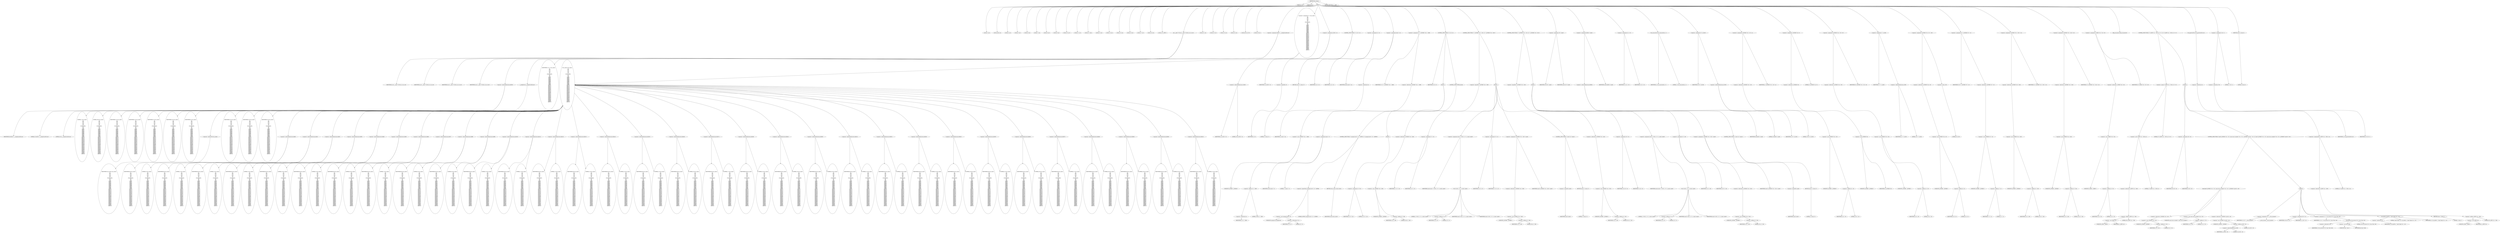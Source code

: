 digraph tftp_connect {  
"1000127" [label = "(METHOD,tftp_connect)" ]
"1000128" [label = "(PARAM,int *a1)" ]
"1000129" [label = "(PARAM,int a2)" ]
"1000130" [label = "(BLOCK,,)" ]
"1000131" [label = "(LOCAL,v2: int)" ]
"1000132" [label = "(LOCAL,result: int)" ]
"1000133" [label = "(LOCAL,v4: int)" ]
"1000134" [label = "(LOCAL,v5: int)" ]
"1000135" [label = "(LOCAL,v6: int)" ]
"1000136" [label = "(LOCAL,v7: int)" ]
"1000137" [label = "(LOCAL,v8: int)" ]
"1000138" [label = "(LOCAL,v9: int)" ]
"1000139" [label = "(LOCAL,v10: int *)" ]
"1000140" [label = "(LOCAL,v11: int)" ]
"1000141" [label = "(LOCAL,v12: char)" ]
"1000142" [label = "(LOCAL,v13: int)" ]
"1000143" [label = "(LOCAL,v14: int)" ]
"1000144" [label = "(LOCAL,v15: int)" ]
"1000145" [label = "(LOCAL,v16: int)" ]
"1000146" [label = "(LOCAL,v17: int)" ]
"1000147" [label = "(LOCAL,v18: int)" ]
"1000148" [label = "(LOCAL,v19: _BYTE *)" ]
"1000149" [label = "(int (__cdecl **v20),int (__cdecl **v20)(int, int, int, int))" ]
"1000150" [label = "(IDENTIFIER,int,int (__cdecl **v20)(int, int, int, int))" ]
"1000151" [label = "(IDENTIFIER,int,int (__cdecl **v20)(int, int, int, int))" ]
"1000152" [label = "(IDENTIFIER,int,int (__cdecl **v20)(int, int, int, int))" ]
"1000153" [label = "(IDENTIFIER,int,int (__cdecl **v20)(int, int, int, int))" ]
"1000154" [label = "(LOCAL,v21: int)" ]
"1000155" [label = "(LOCAL,v22: int)" ]
"1000156" [label = "(LOCAL,v23: int)" ]
"1000157" [label = "(LOCAL,v24: int)" ]
"1000158" [label = "(LOCAL,buf: int [ 35 ])" ]
"1000159" [label = "(LOCAL,v26: int)" ]
"1000160" [label = "(<operator>.assignment,buf[32] = __readgsdword(0x14u))" ]
"1000161" [label = "(<operator>.indirectIndexAccess,buf[32])" ]
"1000162" [label = "(IDENTIFIER,buf,buf[32] = __readgsdword(0x14u))" ]
"1000163" [label = "(LITERAL,32,buf[32] = __readgsdword(0x14u))" ]
"1000164" [label = "(__readgsdword,__readgsdword(0x14u))" ]
"1000165" [label = "(LITERAL,0x14u,__readgsdword(0x14u))" ]
"1000166" [label = "(<operator>.assignment,v2 = Curl_ccalloc(\n         1,\n         336,\n         v13,\n         v14,\n         v15,\n         v16,\n         a2,\n         &Curl_ccalloc,\n         v22,\n         v23,\n         v24,\n         buf[0],\n         buf[1],\n         buf[2],\n         buf[3],\n         buf[4],\n         buf[5],\n         buf[6],\n         buf[7],\n         buf[8],\n         buf[9],\n         buf[10],\n         buf[11],\n         buf[12],\n         buf[13],\n         buf[14],\n         buf[15],\n         buf[16],\n         buf[17],\n         buf[18],\n         buf[19],\n         buf[20],\n         buf[21],\n         buf[22],\n         buf[23],\n         buf[24],\n         buf[25],\n         buf[26],\n         buf[27],\n         buf[28],\n         buf[29],\n         buf[30],\n         buf[31]))" ]
"1000167" [label = "(IDENTIFIER,v2,v2 = Curl_ccalloc(\n         1,\n         336,\n         v13,\n         v14,\n         v15,\n         v16,\n         a2,\n         &Curl_ccalloc,\n         v22,\n         v23,\n         v24,\n         buf[0],\n         buf[1],\n         buf[2],\n         buf[3],\n         buf[4],\n         buf[5],\n         buf[6],\n         buf[7],\n         buf[8],\n         buf[9],\n         buf[10],\n         buf[11],\n         buf[12],\n         buf[13],\n         buf[14],\n         buf[15],\n         buf[16],\n         buf[17],\n         buf[18],\n         buf[19],\n         buf[20],\n         buf[21],\n         buf[22],\n         buf[23],\n         buf[24],\n         buf[25],\n         buf[26],\n         buf[27],\n         buf[28],\n         buf[29],\n         buf[30],\n         buf[31]))" ]
"1000168" [label = "(Curl_ccalloc,Curl_ccalloc(\n         1,\n         336,\n         v13,\n         v14,\n         v15,\n         v16,\n         a2,\n         &Curl_ccalloc,\n         v22,\n         v23,\n         v24,\n         buf[0],\n         buf[1],\n         buf[2],\n         buf[3],\n         buf[4],\n         buf[5],\n         buf[6],\n         buf[7],\n         buf[8],\n         buf[9],\n         buf[10],\n         buf[11],\n         buf[12],\n         buf[13],\n         buf[14],\n         buf[15],\n         buf[16],\n         buf[17],\n         buf[18],\n         buf[19],\n         buf[20],\n         buf[21],\n         buf[22],\n         buf[23],\n         buf[24],\n         buf[25],\n         buf[26],\n         buf[27],\n         buf[28],\n         buf[29],\n         buf[30],\n         buf[31]))" ]
"1000169" [label = "(LITERAL,1,Curl_ccalloc(\n         1,\n         336,\n         v13,\n         v14,\n         v15,\n         v16,\n         a2,\n         &Curl_ccalloc,\n         v22,\n         v23,\n         v24,\n         buf[0],\n         buf[1],\n         buf[2],\n         buf[3],\n         buf[4],\n         buf[5],\n         buf[6],\n         buf[7],\n         buf[8],\n         buf[9],\n         buf[10],\n         buf[11],\n         buf[12],\n         buf[13],\n         buf[14],\n         buf[15],\n         buf[16],\n         buf[17],\n         buf[18],\n         buf[19],\n         buf[20],\n         buf[21],\n         buf[22],\n         buf[23],\n         buf[24],\n         buf[25],\n         buf[26],\n         buf[27],\n         buf[28],\n         buf[29],\n         buf[30],\n         buf[31]))" ]
"1000170" [label = "(LITERAL,336,Curl_ccalloc(\n         1,\n         336,\n         v13,\n         v14,\n         v15,\n         v16,\n         a2,\n         &Curl_ccalloc,\n         v22,\n         v23,\n         v24,\n         buf[0],\n         buf[1],\n         buf[2],\n         buf[3],\n         buf[4],\n         buf[5],\n         buf[6],\n         buf[7],\n         buf[8],\n         buf[9],\n         buf[10],\n         buf[11],\n         buf[12],\n         buf[13],\n         buf[14],\n         buf[15],\n         buf[16],\n         buf[17],\n         buf[18],\n         buf[19],\n         buf[20],\n         buf[21],\n         buf[22],\n         buf[23],\n         buf[24],\n         buf[25],\n         buf[26],\n         buf[27],\n         buf[28],\n         buf[29],\n         buf[30],\n         buf[31]))" ]
"1000171" [label = "(IDENTIFIER,v13,Curl_ccalloc(\n         1,\n         336,\n         v13,\n         v14,\n         v15,\n         v16,\n         a2,\n         &Curl_ccalloc,\n         v22,\n         v23,\n         v24,\n         buf[0],\n         buf[1],\n         buf[2],\n         buf[3],\n         buf[4],\n         buf[5],\n         buf[6],\n         buf[7],\n         buf[8],\n         buf[9],\n         buf[10],\n         buf[11],\n         buf[12],\n         buf[13],\n         buf[14],\n         buf[15],\n         buf[16],\n         buf[17],\n         buf[18],\n         buf[19],\n         buf[20],\n         buf[21],\n         buf[22],\n         buf[23],\n         buf[24],\n         buf[25],\n         buf[26],\n         buf[27],\n         buf[28],\n         buf[29],\n         buf[30],\n         buf[31]))" ]
"1000172" [label = "(IDENTIFIER,v14,Curl_ccalloc(\n         1,\n         336,\n         v13,\n         v14,\n         v15,\n         v16,\n         a2,\n         &Curl_ccalloc,\n         v22,\n         v23,\n         v24,\n         buf[0],\n         buf[1],\n         buf[2],\n         buf[3],\n         buf[4],\n         buf[5],\n         buf[6],\n         buf[7],\n         buf[8],\n         buf[9],\n         buf[10],\n         buf[11],\n         buf[12],\n         buf[13],\n         buf[14],\n         buf[15],\n         buf[16],\n         buf[17],\n         buf[18],\n         buf[19],\n         buf[20],\n         buf[21],\n         buf[22],\n         buf[23],\n         buf[24],\n         buf[25],\n         buf[26],\n         buf[27],\n         buf[28],\n         buf[29],\n         buf[30],\n         buf[31]))" ]
"1000173" [label = "(IDENTIFIER,v15,Curl_ccalloc(\n         1,\n         336,\n         v13,\n         v14,\n         v15,\n         v16,\n         a2,\n         &Curl_ccalloc,\n         v22,\n         v23,\n         v24,\n         buf[0],\n         buf[1],\n         buf[2],\n         buf[3],\n         buf[4],\n         buf[5],\n         buf[6],\n         buf[7],\n         buf[8],\n         buf[9],\n         buf[10],\n         buf[11],\n         buf[12],\n         buf[13],\n         buf[14],\n         buf[15],\n         buf[16],\n         buf[17],\n         buf[18],\n         buf[19],\n         buf[20],\n         buf[21],\n         buf[22],\n         buf[23],\n         buf[24],\n         buf[25],\n         buf[26],\n         buf[27],\n         buf[28],\n         buf[29],\n         buf[30],\n         buf[31]))" ]
"1000174" [label = "(IDENTIFIER,v16,Curl_ccalloc(\n         1,\n         336,\n         v13,\n         v14,\n         v15,\n         v16,\n         a2,\n         &Curl_ccalloc,\n         v22,\n         v23,\n         v24,\n         buf[0],\n         buf[1],\n         buf[2],\n         buf[3],\n         buf[4],\n         buf[5],\n         buf[6],\n         buf[7],\n         buf[8],\n         buf[9],\n         buf[10],\n         buf[11],\n         buf[12],\n         buf[13],\n         buf[14],\n         buf[15],\n         buf[16],\n         buf[17],\n         buf[18],\n         buf[19],\n         buf[20],\n         buf[21],\n         buf[22],\n         buf[23],\n         buf[24],\n         buf[25],\n         buf[26],\n         buf[27],\n         buf[28],\n         buf[29],\n         buf[30],\n         buf[31]))" ]
"1000175" [label = "(IDENTIFIER,a2,Curl_ccalloc(\n         1,\n         336,\n         v13,\n         v14,\n         v15,\n         v16,\n         a2,\n         &Curl_ccalloc,\n         v22,\n         v23,\n         v24,\n         buf[0],\n         buf[1],\n         buf[2],\n         buf[3],\n         buf[4],\n         buf[5],\n         buf[6],\n         buf[7],\n         buf[8],\n         buf[9],\n         buf[10],\n         buf[11],\n         buf[12],\n         buf[13],\n         buf[14],\n         buf[15],\n         buf[16],\n         buf[17],\n         buf[18],\n         buf[19],\n         buf[20],\n         buf[21],\n         buf[22],\n         buf[23],\n         buf[24],\n         buf[25],\n         buf[26],\n         buf[27],\n         buf[28],\n         buf[29],\n         buf[30],\n         buf[31]))" ]
"1000176" [label = "(<operator>.addressOf,&Curl_ccalloc)" ]
"1000177" [label = "(IDENTIFIER,Curl_ccalloc,Curl_ccalloc(\n         1,\n         336,\n         v13,\n         v14,\n         v15,\n         v16,\n         a2,\n         &Curl_ccalloc,\n         v22,\n         v23,\n         v24,\n         buf[0],\n         buf[1],\n         buf[2],\n         buf[3],\n         buf[4],\n         buf[5],\n         buf[6],\n         buf[7],\n         buf[8],\n         buf[9],\n         buf[10],\n         buf[11],\n         buf[12],\n         buf[13],\n         buf[14],\n         buf[15],\n         buf[16],\n         buf[17],\n         buf[18],\n         buf[19],\n         buf[20],\n         buf[21],\n         buf[22],\n         buf[23],\n         buf[24],\n         buf[25],\n         buf[26],\n         buf[27],\n         buf[28],\n         buf[29],\n         buf[30],\n         buf[31]))" ]
"1000178" [label = "(IDENTIFIER,v22,Curl_ccalloc(\n         1,\n         336,\n         v13,\n         v14,\n         v15,\n         v16,\n         a2,\n         &Curl_ccalloc,\n         v22,\n         v23,\n         v24,\n         buf[0],\n         buf[1],\n         buf[2],\n         buf[3],\n         buf[4],\n         buf[5],\n         buf[6],\n         buf[7],\n         buf[8],\n         buf[9],\n         buf[10],\n         buf[11],\n         buf[12],\n         buf[13],\n         buf[14],\n         buf[15],\n         buf[16],\n         buf[17],\n         buf[18],\n         buf[19],\n         buf[20],\n         buf[21],\n         buf[22],\n         buf[23],\n         buf[24],\n         buf[25],\n         buf[26],\n         buf[27],\n         buf[28],\n         buf[29],\n         buf[30],\n         buf[31]))" ]
"1000179" [label = "(IDENTIFIER,v23,Curl_ccalloc(\n         1,\n         336,\n         v13,\n         v14,\n         v15,\n         v16,\n         a2,\n         &Curl_ccalloc,\n         v22,\n         v23,\n         v24,\n         buf[0],\n         buf[1],\n         buf[2],\n         buf[3],\n         buf[4],\n         buf[5],\n         buf[6],\n         buf[7],\n         buf[8],\n         buf[9],\n         buf[10],\n         buf[11],\n         buf[12],\n         buf[13],\n         buf[14],\n         buf[15],\n         buf[16],\n         buf[17],\n         buf[18],\n         buf[19],\n         buf[20],\n         buf[21],\n         buf[22],\n         buf[23],\n         buf[24],\n         buf[25],\n         buf[26],\n         buf[27],\n         buf[28],\n         buf[29],\n         buf[30],\n         buf[31]))" ]
"1000180" [label = "(IDENTIFIER,v24,Curl_ccalloc(\n         1,\n         336,\n         v13,\n         v14,\n         v15,\n         v16,\n         a2,\n         &Curl_ccalloc,\n         v22,\n         v23,\n         v24,\n         buf[0],\n         buf[1],\n         buf[2],\n         buf[3],\n         buf[4],\n         buf[5],\n         buf[6],\n         buf[7],\n         buf[8],\n         buf[9],\n         buf[10],\n         buf[11],\n         buf[12],\n         buf[13],\n         buf[14],\n         buf[15],\n         buf[16],\n         buf[17],\n         buf[18],\n         buf[19],\n         buf[20],\n         buf[21],\n         buf[22],\n         buf[23],\n         buf[24],\n         buf[25],\n         buf[26],\n         buf[27],\n         buf[28],\n         buf[29],\n         buf[30],\n         buf[31]))" ]
"1000181" [label = "(<operator>.indirectIndexAccess,buf[0])" ]
"1000182" [label = "(IDENTIFIER,buf,Curl_ccalloc(\n         1,\n         336,\n         v13,\n         v14,\n         v15,\n         v16,\n         a2,\n         &Curl_ccalloc,\n         v22,\n         v23,\n         v24,\n         buf[0],\n         buf[1],\n         buf[2],\n         buf[3],\n         buf[4],\n         buf[5],\n         buf[6],\n         buf[7],\n         buf[8],\n         buf[9],\n         buf[10],\n         buf[11],\n         buf[12],\n         buf[13],\n         buf[14],\n         buf[15],\n         buf[16],\n         buf[17],\n         buf[18],\n         buf[19],\n         buf[20],\n         buf[21],\n         buf[22],\n         buf[23],\n         buf[24],\n         buf[25],\n         buf[26],\n         buf[27],\n         buf[28],\n         buf[29],\n         buf[30],\n         buf[31]))" ]
"1000183" [label = "(LITERAL,0,Curl_ccalloc(\n         1,\n         336,\n         v13,\n         v14,\n         v15,\n         v16,\n         a2,\n         &Curl_ccalloc,\n         v22,\n         v23,\n         v24,\n         buf[0],\n         buf[1],\n         buf[2],\n         buf[3],\n         buf[4],\n         buf[5],\n         buf[6],\n         buf[7],\n         buf[8],\n         buf[9],\n         buf[10],\n         buf[11],\n         buf[12],\n         buf[13],\n         buf[14],\n         buf[15],\n         buf[16],\n         buf[17],\n         buf[18],\n         buf[19],\n         buf[20],\n         buf[21],\n         buf[22],\n         buf[23],\n         buf[24],\n         buf[25],\n         buf[26],\n         buf[27],\n         buf[28],\n         buf[29],\n         buf[30],\n         buf[31]))" ]
"1000184" [label = "(<operator>.indirectIndexAccess,buf[1])" ]
"1000185" [label = "(IDENTIFIER,buf,Curl_ccalloc(\n         1,\n         336,\n         v13,\n         v14,\n         v15,\n         v16,\n         a2,\n         &Curl_ccalloc,\n         v22,\n         v23,\n         v24,\n         buf[0],\n         buf[1],\n         buf[2],\n         buf[3],\n         buf[4],\n         buf[5],\n         buf[6],\n         buf[7],\n         buf[8],\n         buf[9],\n         buf[10],\n         buf[11],\n         buf[12],\n         buf[13],\n         buf[14],\n         buf[15],\n         buf[16],\n         buf[17],\n         buf[18],\n         buf[19],\n         buf[20],\n         buf[21],\n         buf[22],\n         buf[23],\n         buf[24],\n         buf[25],\n         buf[26],\n         buf[27],\n         buf[28],\n         buf[29],\n         buf[30],\n         buf[31]))" ]
"1000186" [label = "(LITERAL,1,Curl_ccalloc(\n         1,\n         336,\n         v13,\n         v14,\n         v15,\n         v16,\n         a2,\n         &Curl_ccalloc,\n         v22,\n         v23,\n         v24,\n         buf[0],\n         buf[1],\n         buf[2],\n         buf[3],\n         buf[4],\n         buf[5],\n         buf[6],\n         buf[7],\n         buf[8],\n         buf[9],\n         buf[10],\n         buf[11],\n         buf[12],\n         buf[13],\n         buf[14],\n         buf[15],\n         buf[16],\n         buf[17],\n         buf[18],\n         buf[19],\n         buf[20],\n         buf[21],\n         buf[22],\n         buf[23],\n         buf[24],\n         buf[25],\n         buf[26],\n         buf[27],\n         buf[28],\n         buf[29],\n         buf[30],\n         buf[31]))" ]
"1000187" [label = "(<operator>.indirectIndexAccess,buf[2])" ]
"1000188" [label = "(IDENTIFIER,buf,Curl_ccalloc(\n         1,\n         336,\n         v13,\n         v14,\n         v15,\n         v16,\n         a2,\n         &Curl_ccalloc,\n         v22,\n         v23,\n         v24,\n         buf[0],\n         buf[1],\n         buf[2],\n         buf[3],\n         buf[4],\n         buf[5],\n         buf[6],\n         buf[7],\n         buf[8],\n         buf[9],\n         buf[10],\n         buf[11],\n         buf[12],\n         buf[13],\n         buf[14],\n         buf[15],\n         buf[16],\n         buf[17],\n         buf[18],\n         buf[19],\n         buf[20],\n         buf[21],\n         buf[22],\n         buf[23],\n         buf[24],\n         buf[25],\n         buf[26],\n         buf[27],\n         buf[28],\n         buf[29],\n         buf[30],\n         buf[31]))" ]
"1000189" [label = "(LITERAL,2,Curl_ccalloc(\n         1,\n         336,\n         v13,\n         v14,\n         v15,\n         v16,\n         a2,\n         &Curl_ccalloc,\n         v22,\n         v23,\n         v24,\n         buf[0],\n         buf[1],\n         buf[2],\n         buf[3],\n         buf[4],\n         buf[5],\n         buf[6],\n         buf[7],\n         buf[8],\n         buf[9],\n         buf[10],\n         buf[11],\n         buf[12],\n         buf[13],\n         buf[14],\n         buf[15],\n         buf[16],\n         buf[17],\n         buf[18],\n         buf[19],\n         buf[20],\n         buf[21],\n         buf[22],\n         buf[23],\n         buf[24],\n         buf[25],\n         buf[26],\n         buf[27],\n         buf[28],\n         buf[29],\n         buf[30],\n         buf[31]))" ]
"1000190" [label = "(<operator>.indirectIndexAccess,buf[3])" ]
"1000191" [label = "(IDENTIFIER,buf,Curl_ccalloc(\n         1,\n         336,\n         v13,\n         v14,\n         v15,\n         v16,\n         a2,\n         &Curl_ccalloc,\n         v22,\n         v23,\n         v24,\n         buf[0],\n         buf[1],\n         buf[2],\n         buf[3],\n         buf[4],\n         buf[5],\n         buf[6],\n         buf[7],\n         buf[8],\n         buf[9],\n         buf[10],\n         buf[11],\n         buf[12],\n         buf[13],\n         buf[14],\n         buf[15],\n         buf[16],\n         buf[17],\n         buf[18],\n         buf[19],\n         buf[20],\n         buf[21],\n         buf[22],\n         buf[23],\n         buf[24],\n         buf[25],\n         buf[26],\n         buf[27],\n         buf[28],\n         buf[29],\n         buf[30],\n         buf[31]))" ]
"1000192" [label = "(LITERAL,3,Curl_ccalloc(\n         1,\n         336,\n         v13,\n         v14,\n         v15,\n         v16,\n         a2,\n         &Curl_ccalloc,\n         v22,\n         v23,\n         v24,\n         buf[0],\n         buf[1],\n         buf[2],\n         buf[3],\n         buf[4],\n         buf[5],\n         buf[6],\n         buf[7],\n         buf[8],\n         buf[9],\n         buf[10],\n         buf[11],\n         buf[12],\n         buf[13],\n         buf[14],\n         buf[15],\n         buf[16],\n         buf[17],\n         buf[18],\n         buf[19],\n         buf[20],\n         buf[21],\n         buf[22],\n         buf[23],\n         buf[24],\n         buf[25],\n         buf[26],\n         buf[27],\n         buf[28],\n         buf[29],\n         buf[30],\n         buf[31]))" ]
"1000193" [label = "(<operator>.indirectIndexAccess,buf[4])" ]
"1000194" [label = "(IDENTIFIER,buf,Curl_ccalloc(\n         1,\n         336,\n         v13,\n         v14,\n         v15,\n         v16,\n         a2,\n         &Curl_ccalloc,\n         v22,\n         v23,\n         v24,\n         buf[0],\n         buf[1],\n         buf[2],\n         buf[3],\n         buf[4],\n         buf[5],\n         buf[6],\n         buf[7],\n         buf[8],\n         buf[9],\n         buf[10],\n         buf[11],\n         buf[12],\n         buf[13],\n         buf[14],\n         buf[15],\n         buf[16],\n         buf[17],\n         buf[18],\n         buf[19],\n         buf[20],\n         buf[21],\n         buf[22],\n         buf[23],\n         buf[24],\n         buf[25],\n         buf[26],\n         buf[27],\n         buf[28],\n         buf[29],\n         buf[30],\n         buf[31]))" ]
"1000195" [label = "(LITERAL,4,Curl_ccalloc(\n         1,\n         336,\n         v13,\n         v14,\n         v15,\n         v16,\n         a2,\n         &Curl_ccalloc,\n         v22,\n         v23,\n         v24,\n         buf[0],\n         buf[1],\n         buf[2],\n         buf[3],\n         buf[4],\n         buf[5],\n         buf[6],\n         buf[7],\n         buf[8],\n         buf[9],\n         buf[10],\n         buf[11],\n         buf[12],\n         buf[13],\n         buf[14],\n         buf[15],\n         buf[16],\n         buf[17],\n         buf[18],\n         buf[19],\n         buf[20],\n         buf[21],\n         buf[22],\n         buf[23],\n         buf[24],\n         buf[25],\n         buf[26],\n         buf[27],\n         buf[28],\n         buf[29],\n         buf[30],\n         buf[31]))" ]
"1000196" [label = "(<operator>.indirectIndexAccess,buf[5])" ]
"1000197" [label = "(IDENTIFIER,buf,Curl_ccalloc(\n         1,\n         336,\n         v13,\n         v14,\n         v15,\n         v16,\n         a2,\n         &Curl_ccalloc,\n         v22,\n         v23,\n         v24,\n         buf[0],\n         buf[1],\n         buf[2],\n         buf[3],\n         buf[4],\n         buf[5],\n         buf[6],\n         buf[7],\n         buf[8],\n         buf[9],\n         buf[10],\n         buf[11],\n         buf[12],\n         buf[13],\n         buf[14],\n         buf[15],\n         buf[16],\n         buf[17],\n         buf[18],\n         buf[19],\n         buf[20],\n         buf[21],\n         buf[22],\n         buf[23],\n         buf[24],\n         buf[25],\n         buf[26],\n         buf[27],\n         buf[28],\n         buf[29],\n         buf[30],\n         buf[31]))" ]
"1000198" [label = "(LITERAL,5,Curl_ccalloc(\n         1,\n         336,\n         v13,\n         v14,\n         v15,\n         v16,\n         a2,\n         &Curl_ccalloc,\n         v22,\n         v23,\n         v24,\n         buf[0],\n         buf[1],\n         buf[2],\n         buf[3],\n         buf[4],\n         buf[5],\n         buf[6],\n         buf[7],\n         buf[8],\n         buf[9],\n         buf[10],\n         buf[11],\n         buf[12],\n         buf[13],\n         buf[14],\n         buf[15],\n         buf[16],\n         buf[17],\n         buf[18],\n         buf[19],\n         buf[20],\n         buf[21],\n         buf[22],\n         buf[23],\n         buf[24],\n         buf[25],\n         buf[26],\n         buf[27],\n         buf[28],\n         buf[29],\n         buf[30],\n         buf[31]))" ]
"1000199" [label = "(<operator>.indirectIndexAccess,buf[6])" ]
"1000200" [label = "(IDENTIFIER,buf,Curl_ccalloc(\n         1,\n         336,\n         v13,\n         v14,\n         v15,\n         v16,\n         a2,\n         &Curl_ccalloc,\n         v22,\n         v23,\n         v24,\n         buf[0],\n         buf[1],\n         buf[2],\n         buf[3],\n         buf[4],\n         buf[5],\n         buf[6],\n         buf[7],\n         buf[8],\n         buf[9],\n         buf[10],\n         buf[11],\n         buf[12],\n         buf[13],\n         buf[14],\n         buf[15],\n         buf[16],\n         buf[17],\n         buf[18],\n         buf[19],\n         buf[20],\n         buf[21],\n         buf[22],\n         buf[23],\n         buf[24],\n         buf[25],\n         buf[26],\n         buf[27],\n         buf[28],\n         buf[29],\n         buf[30],\n         buf[31]))" ]
"1000201" [label = "(LITERAL,6,Curl_ccalloc(\n         1,\n         336,\n         v13,\n         v14,\n         v15,\n         v16,\n         a2,\n         &Curl_ccalloc,\n         v22,\n         v23,\n         v24,\n         buf[0],\n         buf[1],\n         buf[2],\n         buf[3],\n         buf[4],\n         buf[5],\n         buf[6],\n         buf[7],\n         buf[8],\n         buf[9],\n         buf[10],\n         buf[11],\n         buf[12],\n         buf[13],\n         buf[14],\n         buf[15],\n         buf[16],\n         buf[17],\n         buf[18],\n         buf[19],\n         buf[20],\n         buf[21],\n         buf[22],\n         buf[23],\n         buf[24],\n         buf[25],\n         buf[26],\n         buf[27],\n         buf[28],\n         buf[29],\n         buf[30],\n         buf[31]))" ]
"1000202" [label = "(<operator>.indirectIndexAccess,buf[7])" ]
"1000203" [label = "(IDENTIFIER,buf,Curl_ccalloc(\n         1,\n         336,\n         v13,\n         v14,\n         v15,\n         v16,\n         a2,\n         &Curl_ccalloc,\n         v22,\n         v23,\n         v24,\n         buf[0],\n         buf[1],\n         buf[2],\n         buf[3],\n         buf[4],\n         buf[5],\n         buf[6],\n         buf[7],\n         buf[8],\n         buf[9],\n         buf[10],\n         buf[11],\n         buf[12],\n         buf[13],\n         buf[14],\n         buf[15],\n         buf[16],\n         buf[17],\n         buf[18],\n         buf[19],\n         buf[20],\n         buf[21],\n         buf[22],\n         buf[23],\n         buf[24],\n         buf[25],\n         buf[26],\n         buf[27],\n         buf[28],\n         buf[29],\n         buf[30],\n         buf[31]))" ]
"1000204" [label = "(LITERAL,7,Curl_ccalloc(\n         1,\n         336,\n         v13,\n         v14,\n         v15,\n         v16,\n         a2,\n         &Curl_ccalloc,\n         v22,\n         v23,\n         v24,\n         buf[0],\n         buf[1],\n         buf[2],\n         buf[3],\n         buf[4],\n         buf[5],\n         buf[6],\n         buf[7],\n         buf[8],\n         buf[9],\n         buf[10],\n         buf[11],\n         buf[12],\n         buf[13],\n         buf[14],\n         buf[15],\n         buf[16],\n         buf[17],\n         buf[18],\n         buf[19],\n         buf[20],\n         buf[21],\n         buf[22],\n         buf[23],\n         buf[24],\n         buf[25],\n         buf[26],\n         buf[27],\n         buf[28],\n         buf[29],\n         buf[30],\n         buf[31]))" ]
"1000205" [label = "(<operator>.indirectIndexAccess,buf[8])" ]
"1000206" [label = "(IDENTIFIER,buf,Curl_ccalloc(\n         1,\n         336,\n         v13,\n         v14,\n         v15,\n         v16,\n         a2,\n         &Curl_ccalloc,\n         v22,\n         v23,\n         v24,\n         buf[0],\n         buf[1],\n         buf[2],\n         buf[3],\n         buf[4],\n         buf[5],\n         buf[6],\n         buf[7],\n         buf[8],\n         buf[9],\n         buf[10],\n         buf[11],\n         buf[12],\n         buf[13],\n         buf[14],\n         buf[15],\n         buf[16],\n         buf[17],\n         buf[18],\n         buf[19],\n         buf[20],\n         buf[21],\n         buf[22],\n         buf[23],\n         buf[24],\n         buf[25],\n         buf[26],\n         buf[27],\n         buf[28],\n         buf[29],\n         buf[30],\n         buf[31]))" ]
"1000207" [label = "(LITERAL,8,Curl_ccalloc(\n         1,\n         336,\n         v13,\n         v14,\n         v15,\n         v16,\n         a2,\n         &Curl_ccalloc,\n         v22,\n         v23,\n         v24,\n         buf[0],\n         buf[1],\n         buf[2],\n         buf[3],\n         buf[4],\n         buf[5],\n         buf[6],\n         buf[7],\n         buf[8],\n         buf[9],\n         buf[10],\n         buf[11],\n         buf[12],\n         buf[13],\n         buf[14],\n         buf[15],\n         buf[16],\n         buf[17],\n         buf[18],\n         buf[19],\n         buf[20],\n         buf[21],\n         buf[22],\n         buf[23],\n         buf[24],\n         buf[25],\n         buf[26],\n         buf[27],\n         buf[28],\n         buf[29],\n         buf[30],\n         buf[31]))" ]
"1000208" [label = "(<operator>.indirectIndexAccess,buf[9])" ]
"1000209" [label = "(IDENTIFIER,buf,Curl_ccalloc(\n         1,\n         336,\n         v13,\n         v14,\n         v15,\n         v16,\n         a2,\n         &Curl_ccalloc,\n         v22,\n         v23,\n         v24,\n         buf[0],\n         buf[1],\n         buf[2],\n         buf[3],\n         buf[4],\n         buf[5],\n         buf[6],\n         buf[7],\n         buf[8],\n         buf[9],\n         buf[10],\n         buf[11],\n         buf[12],\n         buf[13],\n         buf[14],\n         buf[15],\n         buf[16],\n         buf[17],\n         buf[18],\n         buf[19],\n         buf[20],\n         buf[21],\n         buf[22],\n         buf[23],\n         buf[24],\n         buf[25],\n         buf[26],\n         buf[27],\n         buf[28],\n         buf[29],\n         buf[30],\n         buf[31]))" ]
"1000210" [label = "(LITERAL,9,Curl_ccalloc(\n         1,\n         336,\n         v13,\n         v14,\n         v15,\n         v16,\n         a2,\n         &Curl_ccalloc,\n         v22,\n         v23,\n         v24,\n         buf[0],\n         buf[1],\n         buf[2],\n         buf[3],\n         buf[4],\n         buf[5],\n         buf[6],\n         buf[7],\n         buf[8],\n         buf[9],\n         buf[10],\n         buf[11],\n         buf[12],\n         buf[13],\n         buf[14],\n         buf[15],\n         buf[16],\n         buf[17],\n         buf[18],\n         buf[19],\n         buf[20],\n         buf[21],\n         buf[22],\n         buf[23],\n         buf[24],\n         buf[25],\n         buf[26],\n         buf[27],\n         buf[28],\n         buf[29],\n         buf[30],\n         buf[31]))" ]
"1000211" [label = "(<operator>.indirectIndexAccess,buf[10])" ]
"1000212" [label = "(IDENTIFIER,buf,Curl_ccalloc(\n         1,\n         336,\n         v13,\n         v14,\n         v15,\n         v16,\n         a2,\n         &Curl_ccalloc,\n         v22,\n         v23,\n         v24,\n         buf[0],\n         buf[1],\n         buf[2],\n         buf[3],\n         buf[4],\n         buf[5],\n         buf[6],\n         buf[7],\n         buf[8],\n         buf[9],\n         buf[10],\n         buf[11],\n         buf[12],\n         buf[13],\n         buf[14],\n         buf[15],\n         buf[16],\n         buf[17],\n         buf[18],\n         buf[19],\n         buf[20],\n         buf[21],\n         buf[22],\n         buf[23],\n         buf[24],\n         buf[25],\n         buf[26],\n         buf[27],\n         buf[28],\n         buf[29],\n         buf[30],\n         buf[31]))" ]
"1000213" [label = "(LITERAL,10,Curl_ccalloc(\n         1,\n         336,\n         v13,\n         v14,\n         v15,\n         v16,\n         a2,\n         &Curl_ccalloc,\n         v22,\n         v23,\n         v24,\n         buf[0],\n         buf[1],\n         buf[2],\n         buf[3],\n         buf[4],\n         buf[5],\n         buf[6],\n         buf[7],\n         buf[8],\n         buf[9],\n         buf[10],\n         buf[11],\n         buf[12],\n         buf[13],\n         buf[14],\n         buf[15],\n         buf[16],\n         buf[17],\n         buf[18],\n         buf[19],\n         buf[20],\n         buf[21],\n         buf[22],\n         buf[23],\n         buf[24],\n         buf[25],\n         buf[26],\n         buf[27],\n         buf[28],\n         buf[29],\n         buf[30],\n         buf[31]))" ]
"1000214" [label = "(<operator>.indirectIndexAccess,buf[11])" ]
"1000215" [label = "(IDENTIFIER,buf,Curl_ccalloc(\n         1,\n         336,\n         v13,\n         v14,\n         v15,\n         v16,\n         a2,\n         &Curl_ccalloc,\n         v22,\n         v23,\n         v24,\n         buf[0],\n         buf[1],\n         buf[2],\n         buf[3],\n         buf[4],\n         buf[5],\n         buf[6],\n         buf[7],\n         buf[8],\n         buf[9],\n         buf[10],\n         buf[11],\n         buf[12],\n         buf[13],\n         buf[14],\n         buf[15],\n         buf[16],\n         buf[17],\n         buf[18],\n         buf[19],\n         buf[20],\n         buf[21],\n         buf[22],\n         buf[23],\n         buf[24],\n         buf[25],\n         buf[26],\n         buf[27],\n         buf[28],\n         buf[29],\n         buf[30],\n         buf[31]))" ]
"1000216" [label = "(LITERAL,11,Curl_ccalloc(\n         1,\n         336,\n         v13,\n         v14,\n         v15,\n         v16,\n         a2,\n         &Curl_ccalloc,\n         v22,\n         v23,\n         v24,\n         buf[0],\n         buf[1],\n         buf[2],\n         buf[3],\n         buf[4],\n         buf[5],\n         buf[6],\n         buf[7],\n         buf[8],\n         buf[9],\n         buf[10],\n         buf[11],\n         buf[12],\n         buf[13],\n         buf[14],\n         buf[15],\n         buf[16],\n         buf[17],\n         buf[18],\n         buf[19],\n         buf[20],\n         buf[21],\n         buf[22],\n         buf[23],\n         buf[24],\n         buf[25],\n         buf[26],\n         buf[27],\n         buf[28],\n         buf[29],\n         buf[30],\n         buf[31]))" ]
"1000217" [label = "(<operator>.indirectIndexAccess,buf[12])" ]
"1000218" [label = "(IDENTIFIER,buf,Curl_ccalloc(\n         1,\n         336,\n         v13,\n         v14,\n         v15,\n         v16,\n         a2,\n         &Curl_ccalloc,\n         v22,\n         v23,\n         v24,\n         buf[0],\n         buf[1],\n         buf[2],\n         buf[3],\n         buf[4],\n         buf[5],\n         buf[6],\n         buf[7],\n         buf[8],\n         buf[9],\n         buf[10],\n         buf[11],\n         buf[12],\n         buf[13],\n         buf[14],\n         buf[15],\n         buf[16],\n         buf[17],\n         buf[18],\n         buf[19],\n         buf[20],\n         buf[21],\n         buf[22],\n         buf[23],\n         buf[24],\n         buf[25],\n         buf[26],\n         buf[27],\n         buf[28],\n         buf[29],\n         buf[30],\n         buf[31]))" ]
"1000219" [label = "(LITERAL,12,Curl_ccalloc(\n         1,\n         336,\n         v13,\n         v14,\n         v15,\n         v16,\n         a2,\n         &Curl_ccalloc,\n         v22,\n         v23,\n         v24,\n         buf[0],\n         buf[1],\n         buf[2],\n         buf[3],\n         buf[4],\n         buf[5],\n         buf[6],\n         buf[7],\n         buf[8],\n         buf[9],\n         buf[10],\n         buf[11],\n         buf[12],\n         buf[13],\n         buf[14],\n         buf[15],\n         buf[16],\n         buf[17],\n         buf[18],\n         buf[19],\n         buf[20],\n         buf[21],\n         buf[22],\n         buf[23],\n         buf[24],\n         buf[25],\n         buf[26],\n         buf[27],\n         buf[28],\n         buf[29],\n         buf[30],\n         buf[31]))" ]
"1000220" [label = "(<operator>.indirectIndexAccess,buf[13])" ]
"1000221" [label = "(IDENTIFIER,buf,Curl_ccalloc(\n         1,\n         336,\n         v13,\n         v14,\n         v15,\n         v16,\n         a2,\n         &Curl_ccalloc,\n         v22,\n         v23,\n         v24,\n         buf[0],\n         buf[1],\n         buf[2],\n         buf[3],\n         buf[4],\n         buf[5],\n         buf[6],\n         buf[7],\n         buf[8],\n         buf[9],\n         buf[10],\n         buf[11],\n         buf[12],\n         buf[13],\n         buf[14],\n         buf[15],\n         buf[16],\n         buf[17],\n         buf[18],\n         buf[19],\n         buf[20],\n         buf[21],\n         buf[22],\n         buf[23],\n         buf[24],\n         buf[25],\n         buf[26],\n         buf[27],\n         buf[28],\n         buf[29],\n         buf[30],\n         buf[31]))" ]
"1000222" [label = "(LITERAL,13,Curl_ccalloc(\n         1,\n         336,\n         v13,\n         v14,\n         v15,\n         v16,\n         a2,\n         &Curl_ccalloc,\n         v22,\n         v23,\n         v24,\n         buf[0],\n         buf[1],\n         buf[2],\n         buf[3],\n         buf[4],\n         buf[5],\n         buf[6],\n         buf[7],\n         buf[8],\n         buf[9],\n         buf[10],\n         buf[11],\n         buf[12],\n         buf[13],\n         buf[14],\n         buf[15],\n         buf[16],\n         buf[17],\n         buf[18],\n         buf[19],\n         buf[20],\n         buf[21],\n         buf[22],\n         buf[23],\n         buf[24],\n         buf[25],\n         buf[26],\n         buf[27],\n         buf[28],\n         buf[29],\n         buf[30],\n         buf[31]))" ]
"1000223" [label = "(<operator>.indirectIndexAccess,buf[14])" ]
"1000224" [label = "(IDENTIFIER,buf,Curl_ccalloc(\n         1,\n         336,\n         v13,\n         v14,\n         v15,\n         v16,\n         a2,\n         &Curl_ccalloc,\n         v22,\n         v23,\n         v24,\n         buf[0],\n         buf[1],\n         buf[2],\n         buf[3],\n         buf[4],\n         buf[5],\n         buf[6],\n         buf[7],\n         buf[8],\n         buf[9],\n         buf[10],\n         buf[11],\n         buf[12],\n         buf[13],\n         buf[14],\n         buf[15],\n         buf[16],\n         buf[17],\n         buf[18],\n         buf[19],\n         buf[20],\n         buf[21],\n         buf[22],\n         buf[23],\n         buf[24],\n         buf[25],\n         buf[26],\n         buf[27],\n         buf[28],\n         buf[29],\n         buf[30],\n         buf[31]))" ]
"1000225" [label = "(LITERAL,14,Curl_ccalloc(\n         1,\n         336,\n         v13,\n         v14,\n         v15,\n         v16,\n         a2,\n         &Curl_ccalloc,\n         v22,\n         v23,\n         v24,\n         buf[0],\n         buf[1],\n         buf[2],\n         buf[3],\n         buf[4],\n         buf[5],\n         buf[6],\n         buf[7],\n         buf[8],\n         buf[9],\n         buf[10],\n         buf[11],\n         buf[12],\n         buf[13],\n         buf[14],\n         buf[15],\n         buf[16],\n         buf[17],\n         buf[18],\n         buf[19],\n         buf[20],\n         buf[21],\n         buf[22],\n         buf[23],\n         buf[24],\n         buf[25],\n         buf[26],\n         buf[27],\n         buf[28],\n         buf[29],\n         buf[30],\n         buf[31]))" ]
"1000226" [label = "(<operator>.indirectIndexAccess,buf[15])" ]
"1000227" [label = "(IDENTIFIER,buf,Curl_ccalloc(\n         1,\n         336,\n         v13,\n         v14,\n         v15,\n         v16,\n         a2,\n         &Curl_ccalloc,\n         v22,\n         v23,\n         v24,\n         buf[0],\n         buf[1],\n         buf[2],\n         buf[3],\n         buf[4],\n         buf[5],\n         buf[6],\n         buf[7],\n         buf[8],\n         buf[9],\n         buf[10],\n         buf[11],\n         buf[12],\n         buf[13],\n         buf[14],\n         buf[15],\n         buf[16],\n         buf[17],\n         buf[18],\n         buf[19],\n         buf[20],\n         buf[21],\n         buf[22],\n         buf[23],\n         buf[24],\n         buf[25],\n         buf[26],\n         buf[27],\n         buf[28],\n         buf[29],\n         buf[30],\n         buf[31]))" ]
"1000228" [label = "(LITERAL,15,Curl_ccalloc(\n         1,\n         336,\n         v13,\n         v14,\n         v15,\n         v16,\n         a2,\n         &Curl_ccalloc,\n         v22,\n         v23,\n         v24,\n         buf[0],\n         buf[1],\n         buf[2],\n         buf[3],\n         buf[4],\n         buf[5],\n         buf[6],\n         buf[7],\n         buf[8],\n         buf[9],\n         buf[10],\n         buf[11],\n         buf[12],\n         buf[13],\n         buf[14],\n         buf[15],\n         buf[16],\n         buf[17],\n         buf[18],\n         buf[19],\n         buf[20],\n         buf[21],\n         buf[22],\n         buf[23],\n         buf[24],\n         buf[25],\n         buf[26],\n         buf[27],\n         buf[28],\n         buf[29],\n         buf[30],\n         buf[31]))" ]
"1000229" [label = "(<operator>.indirectIndexAccess,buf[16])" ]
"1000230" [label = "(IDENTIFIER,buf,Curl_ccalloc(\n         1,\n         336,\n         v13,\n         v14,\n         v15,\n         v16,\n         a2,\n         &Curl_ccalloc,\n         v22,\n         v23,\n         v24,\n         buf[0],\n         buf[1],\n         buf[2],\n         buf[3],\n         buf[4],\n         buf[5],\n         buf[6],\n         buf[7],\n         buf[8],\n         buf[9],\n         buf[10],\n         buf[11],\n         buf[12],\n         buf[13],\n         buf[14],\n         buf[15],\n         buf[16],\n         buf[17],\n         buf[18],\n         buf[19],\n         buf[20],\n         buf[21],\n         buf[22],\n         buf[23],\n         buf[24],\n         buf[25],\n         buf[26],\n         buf[27],\n         buf[28],\n         buf[29],\n         buf[30],\n         buf[31]))" ]
"1000231" [label = "(LITERAL,16,Curl_ccalloc(\n         1,\n         336,\n         v13,\n         v14,\n         v15,\n         v16,\n         a2,\n         &Curl_ccalloc,\n         v22,\n         v23,\n         v24,\n         buf[0],\n         buf[1],\n         buf[2],\n         buf[3],\n         buf[4],\n         buf[5],\n         buf[6],\n         buf[7],\n         buf[8],\n         buf[9],\n         buf[10],\n         buf[11],\n         buf[12],\n         buf[13],\n         buf[14],\n         buf[15],\n         buf[16],\n         buf[17],\n         buf[18],\n         buf[19],\n         buf[20],\n         buf[21],\n         buf[22],\n         buf[23],\n         buf[24],\n         buf[25],\n         buf[26],\n         buf[27],\n         buf[28],\n         buf[29],\n         buf[30],\n         buf[31]))" ]
"1000232" [label = "(<operator>.indirectIndexAccess,buf[17])" ]
"1000233" [label = "(IDENTIFIER,buf,Curl_ccalloc(\n         1,\n         336,\n         v13,\n         v14,\n         v15,\n         v16,\n         a2,\n         &Curl_ccalloc,\n         v22,\n         v23,\n         v24,\n         buf[0],\n         buf[1],\n         buf[2],\n         buf[3],\n         buf[4],\n         buf[5],\n         buf[6],\n         buf[7],\n         buf[8],\n         buf[9],\n         buf[10],\n         buf[11],\n         buf[12],\n         buf[13],\n         buf[14],\n         buf[15],\n         buf[16],\n         buf[17],\n         buf[18],\n         buf[19],\n         buf[20],\n         buf[21],\n         buf[22],\n         buf[23],\n         buf[24],\n         buf[25],\n         buf[26],\n         buf[27],\n         buf[28],\n         buf[29],\n         buf[30],\n         buf[31]))" ]
"1000234" [label = "(LITERAL,17,Curl_ccalloc(\n         1,\n         336,\n         v13,\n         v14,\n         v15,\n         v16,\n         a2,\n         &Curl_ccalloc,\n         v22,\n         v23,\n         v24,\n         buf[0],\n         buf[1],\n         buf[2],\n         buf[3],\n         buf[4],\n         buf[5],\n         buf[6],\n         buf[7],\n         buf[8],\n         buf[9],\n         buf[10],\n         buf[11],\n         buf[12],\n         buf[13],\n         buf[14],\n         buf[15],\n         buf[16],\n         buf[17],\n         buf[18],\n         buf[19],\n         buf[20],\n         buf[21],\n         buf[22],\n         buf[23],\n         buf[24],\n         buf[25],\n         buf[26],\n         buf[27],\n         buf[28],\n         buf[29],\n         buf[30],\n         buf[31]))" ]
"1000235" [label = "(<operator>.indirectIndexAccess,buf[18])" ]
"1000236" [label = "(IDENTIFIER,buf,Curl_ccalloc(\n         1,\n         336,\n         v13,\n         v14,\n         v15,\n         v16,\n         a2,\n         &Curl_ccalloc,\n         v22,\n         v23,\n         v24,\n         buf[0],\n         buf[1],\n         buf[2],\n         buf[3],\n         buf[4],\n         buf[5],\n         buf[6],\n         buf[7],\n         buf[8],\n         buf[9],\n         buf[10],\n         buf[11],\n         buf[12],\n         buf[13],\n         buf[14],\n         buf[15],\n         buf[16],\n         buf[17],\n         buf[18],\n         buf[19],\n         buf[20],\n         buf[21],\n         buf[22],\n         buf[23],\n         buf[24],\n         buf[25],\n         buf[26],\n         buf[27],\n         buf[28],\n         buf[29],\n         buf[30],\n         buf[31]))" ]
"1000237" [label = "(LITERAL,18,Curl_ccalloc(\n         1,\n         336,\n         v13,\n         v14,\n         v15,\n         v16,\n         a2,\n         &Curl_ccalloc,\n         v22,\n         v23,\n         v24,\n         buf[0],\n         buf[1],\n         buf[2],\n         buf[3],\n         buf[4],\n         buf[5],\n         buf[6],\n         buf[7],\n         buf[8],\n         buf[9],\n         buf[10],\n         buf[11],\n         buf[12],\n         buf[13],\n         buf[14],\n         buf[15],\n         buf[16],\n         buf[17],\n         buf[18],\n         buf[19],\n         buf[20],\n         buf[21],\n         buf[22],\n         buf[23],\n         buf[24],\n         buf[25],\n         buf[26],\n         buf[27],\n         buf[28],\n         buf[29],\n         buf[30],\n         buf[31]))" ]
"1000238" [label = "(<operator>.indirectIndexAccess,buf[19])" ]
"1000239" [label = "(IDENTIFIER,buf,Curl_ccalloc(\n         1,\n         336,\n         v13,\n         v14,\n         v15,\n         v16,\n         a2,\n         &Curl_ccalloc,\n         v22,\n         v23,\n         v24,\n         buf[0],\n         buf[1],\n         buf[2],\n         buf[3],\n         buf[4],\n         buf[5],\n         buf[6],\n         buf[7],\n         buf[8],\n         buf[9],\n         buf[10],\n         buf[11],\n         buf[12],\n         buf[13],\n         buf[14],\n         buf[15],\n         buf[16],\n         buf[17],\n         buf[18],\n         buf[19],\n         buf[20],\n         buf[21],\n         buf[22],\n         buf[23],\n         buf[24],\n         buf[25],\n         buf[26],\n         buf[27],\n         buf[28],\n         buf[29],\n         buf[30],\n         buf[31]))" ]
"1000240" [label = "(LITERAL,19,Curl_ccalloc(\n         1,\n         336,\n         v13,\n         v14,\n         v15,\n         v16,\n         a2,\n         &Curl_ccalloc,\n         v22,\n         v23,\n         v24,\n         buf[0],\n         buf[1],\n         buf[2],\n         buf[3],\n         buf[4],\n         buf[5],\n         buf[6],\n         buf[7],\n         buf[8],\n         buf[9],\n         buf[10],\n         buf[11],\n         buf[12],\n         buf[13],\n         buf[14],\n         buf[15],\n         buf[16],\n         buf[17],\n         buf[18],\n         buf[19],\n         buf[20],\n         buf[21],\n         buf[22],\n         buf[23],\n         buf[24],\n         buf[25],\n         buf[26],\n         buf[27],\n         buf[28],\n         buf[29],\n         buf[30],\n         buf[31]))" ]
"1000241" [label = "(<operator>.indirectIndexAccess,buf[20])" ]
"1000242" [label = "(IDENTIFIER,buf,Curl_ccalloc(\n         1,\n         336,\n         v13,\n         v14,\n         v15,\n         v16,\n         a2,\n         &Curl_ccalloc,\n         v22,\n         v23,\n         v24,\n         buf[0],\n         buf[1],\n         buf[2],\n         buf[3],\n         buf[4],\n         buf[5],\n         buf[6],\n         buf[7],\n         buf[8],\n         buf[9],\n         buf[10],\n         buf[11],\n         buf[12],\n         buf[13],\n         buf[14],\n         buf[15],\n         buf[16],\n         buf[17],\n         buf[18],\n         buf[19],\n         buf[20],\n         buf[21],\n         buf[22],\n         buf[23],\n         buf[24],\n         buf[25],\n         buf[26],\n         buf[27],\n         buf[28],\n         buf[29],\n         buf[30],\n         buf[31]))" ]
"1000243" [label = "(LITERAL,20,Curl_ccalloc(\n         1,\n         336,\n         v13,\n         v14,\n         v15,\n         v16,\n         a2,\n         &Curl_ccalloc,\n         v22,\n         v23,\n         v24,\n         buf[0],\n         buf[1],\n         buf[2],\n         buf[3],\n         buf[4],\n         buf[5],\n         buf[6],\n         buf[7],\n         buf[8],\n         buf[9],\n         buf[10],\n         buf[11],\n         buf[12],\n         buf[13],\n         buf[14],\n         buf[15],\n         buf[16],\n         buf[17],\n         buf[18],\n         buf[19],\n         buf[20],\n         buf[21],\n         buf[22],\n         buf[23],\n         buf[24],\n         buf[25],\n         buf[26],\n         buf[27],\n         buf[28],\n         buf[29],\n         buf[30],\n         buf[31]))" ]
"1000244" [label = "(<operator>.indirectIndexAccess,buf[21])" ]
"1000245" [label = "(IDENTIFIER,buf,Curl_ccalloc(\n         1,\n         336,\n         v13,\n         v14,\n         v15,\n         v16,\n         a2,\n         &Curl_ccalloc,\n         v22,\n         v23,\n         v24,\n         buf[0],\n         buf[1],\n         buf[2],\n         buf[3],\n         buf[4],\n         buf[5],\n         buf[6],\n         buf[7],\n         buf[8],\n         buf[9],\n         buf[10],\n         buf[11],\n         buf[12],\n         buf[13],\n         buf[14],\n         buf[15],\n         buf[16],\n         buf[17],\n         buf[18],\n         buf[19],\n         buf[20],\n         buf[21],\n         buf[22],\n         buf[23],\n         buf[24],\n         buf[25],\n         buf[26],\n         buf[27],\n         buf[28],\n         buf[29],\n         buf[30],\n         buf[31]))" ]
"1000246" [label = "(LITERAL,21,Curl_ccalloc(\n         1,\n         336,\n         v13,\n         v14,\n         v15,\n         v16,\n         a2,\n         &Curl_ccalloc,\n         v22,\n         v23,\n         v24,\n         buf[0],\n         buf[1],\n         buf[2],\n         buf[3],\n         buf[4],\n         buf[5],\n         buf[6],\n         buf[7],\n         buf[8],\n         buf[9],\n         buf[10],\n         buf[11],\n         buf[12],\n         buf[13],\n         buf[14],\n         buf[15],\n         buf[16],\n         buf[17],\n         buf[18],\n         buf[19],\n         buf[20],\n         buf[21],\n         buf[22],\n         buf[23],\n         buf[24],\n         buf[25],\n         buf[26],\n         buf[27],\n         buf[28],\n         buf[29],\n         buf[30],\n         buf[31]))" ]
"1000247" [label = "(<operator>.indirectIndexAccess,buf[22])" ]
"1000248" [label = "(IDENTIFIER,buf,Curl_ccalloc(\n         1,\n         336,\n         v13,\n         v14,\n         v15,\n         v16,\n         a2,\n         &Curl_ccalloc,\n         v22,\n         v23,\n         v24,\n         buf[0],\n         buf[1],\n         buf[2],\n         buf[3],\n         buf[4],\n         buf[5],\n         buf[6],\n         buf[7],\n         buf[8],\n         buf[9],\n         buf[10],\n         buf[11],\n         buf[12],\n         buf[13],\n         buf[14],\n         buf[15],\n         buf[16],\n         buf[17],\n         buf[18],\n         buf[19],\n         buf[20],\n         buf[21],\n         buf[22],\n         buf[23],\n         buf[24],\n         buf[25],\n         buf[26],\n         buf[27],\n         buf[28],\n         buf[29],\n         buf[30],\n         buf[31]))" ]
"1000249" [label = "(LITERAL,22,Curl_ccalloc(\n         1,\n         336,\n         v13,\n         v14,\n         v15,\n         v16,\n         a2,\n         &Curl_ccalloc,\n         v22,\n         v23,\n         v24,\n         buf[0],\n         buf[1],\n         buf[2],\n         buf[3],\n         buf[4],\n         buf[5],\n         buf[6],\n         buf[7],\n         buf[8],\n         buf[9],\n         buf[10],\n         buf[11],\n         buf[12],\n         buf[13],\n         buf[14],\n         buf[15],\n         buf[16],\n         buf[17],\n         buf[18],\n         buf[19],\n         buf[20],\n         buf[21],\n         buf[22],\n         buf[23],\n         buf[24],\n         buf[25],\n         buf[26],\n         buf[27],\n         buf[28],\n         buf[29],\n         buf[30],\n         buf[31]))" ]
"1000250" [label = "(<operator>.indirectIndexAccess,buf[23])" ]
"1000251" [label = "(IDENTIFIER,buf,Curl_ccalloc(\n         1,\n         336,\n         v13,\n         v14,\n         v15,\n         v16,\n         a2,\n         &Curl_ccalloc,\n         v22,\n         v23,\n         v24,\n         buf[0],\n         buf[1],\n         buf[2],\n         buf[3],\n         buf[4],\n         buf[5],\n         buf[6],\n         buf[7],\n         buf[8],\n         buf[9],\n         buf[10],\n         buf[11],\n         buf[12],\n         buf[13],\n         buf[14],\n         buf[15],\n         buf[16],\n         buf[17],\n         buf[18],\n         buf[19],\n         buf[20],\n         buf[21],\n         buf[22],\n         buf[23],\n         buf[24],\n         buf[25],\n         buf[26],\n         buf[27],\n         buf[28],\n         buf[29],\n         buf[30],\n         buf[31]))" ]
"1000252" [label = "(LITERAL,23,Curl_ccalloc(\n         1,\n         336,\n         v13,\n         v14,\n         v15,\n         v16,\n         a2,\n         &Curl_ccalloc,\n         v22,\n         v23,\n         v24,\n         buf[0],\n         buf[1],\n         buf[2],\n         buf[3],\n         buf[4],\n         buf[5],\n         buf[6],\n         buf[7],\n         buf[8],\n         buf[9],\n         buf[10],\n         buf[11],\n         buf[12],\n         buf[13],\n         buf[14],\n         buf[15],\n         buf[16],\n         buf[17],\n         buf[18],\n         buf[19],\n         buf[20],\n         buf[21],\n         buf[22],\n         buf[23],\n         buf[24],\n         buf[25],\n         buf[26],\n         buf[27],\n         buf[28],\n         buf[29],\n         buf[30],\n         buf[31]))" ]
"1000253" [label = "(<operator>.indirectIndexAccess,buf[24])" ]
"1000254" [label = "(IDENTIFIER,buf,Curl_ccalloc(\n         1,\n         336,\n         v13,\n         v14,\n         v15,\n         v16,\n         a2,\n         &Curl_ccalloc,\n         v22,\n         v23,\n         v24,\n         buf[0],\n         buf[1],\n         buf[2],\n         buf[3],\n         buf[4],\n         buf[5],\n         buf[6],\n         buf[7],\n         buf[8],\n         buf[9],\n         buf[10],\n         buf[11],\n         buf[12],\n         buf[13],\n         buf[14],\n         buf[15],\n         buf[16],\n         buf[17],\n         buf[18],\n         buf[19],\n         buf[20],\n         buf[21],\n         buf[22],\n         buf[23],\n         buf[24],\n         buf[25],\n         buf[26],\n         buf[27],\n         buf[28],\n         buf[29],\n         buf[30],\n         buf[31]))" ]
"1000255" [label = "(LITERAL,24,Curl_ccalloc(\n         1,\n         336,\n         v13,\n         v14,\n         v15,\n         v16,\n         a2,\n         &Curl_ccalloc,\n         v22,\n         v23,\n         v24,\n         buf[0],\n         buf[1],\n         buf[2],\n         buf[3],\n         buf[4],\n         buf[5],\n         buf[6],\n         buf[7],\n         buf[8],\n         buf[9],\n         buf[10],\n         buf[11],\n         buf[12],\n         buf[13],\n         buf[14],\n         buf[15],\n         buf[16],\n         buf[17],\n         buf[18],\n         buf[19],\n         buf[20],\n         buf[21],\n         buf[22],\n         buf[23],\n         buf[24],\n         buf[25],\n         buf[26],\n         buf[27],\n         buf[28],\n         buf[29],\n         buf[30],\n         buf[31]))" ]
"1000256" [label = "(<operator>.indirectIndexAccess,buf[25])" ]
"1000257" [label = "(IDENTIFIER,buf,Curl_ccalloc(\n         1,\n         336,\n         v13,\n         v14,\n         v15,\n         v16,\n         a2,\n         &Curl_ccalloc,\n         v22,\n         v23,\n         v24,\n         buf[0],\n         buf[1],\n         buf[2],\n         buf[3],\n         buf[4],\n         buf[5],\n         buf[6],\n         buf[7],\n         buf[8],\n         buf[9],\n         buf[10],\n         buf[11],\n         buf[12],\n         buf[13],\n         buf[14],\n         buf[15],\n         buf[16],\n         buf[17],\n         buf[18],\n         buf[19],\n         buf[20],\n         buf[21],\n         buf[22],\n         buf[23],\n         buf[24],\n         buf[25],\n         buf[26],\n         buf[27],\n         buf[28],\n         buf[29],\n         buf[30],\n         buf[31]))" ]
"1000258" [label = "(LITERAL,25,Curl_ccalloc(\n         1,\n         336,\n         v13,\n         v14,\n         v15,\n         v16,\n         a2,\n         &Curl_ccalloc,\n         v22,\n         v23,\n         v24,\n         buf[0],\n         buf[1],\n         buf[2],\n         buf[3],\n         buf[4],\n         buf[5],\n         buf[6],\n         buf[7],\n         buf[8],\n         buf[9],\n         buf[10],\n         buf[11],\n         buf[12],\n         buf[13],\n         buf[14],\n         buf[15],\n         buf[16],\n         buf[17],\n         buf[18],\n         buf[19],\n         buf[20],\n         buf[21],\n         buf[22],\n         buf[23],\n         buf[24],\n         buf[25],\n         buf[26],\n         buf[27],\n         buf[28],\n         buf[29],\n         buf[30],\n         buf[31]))" ]
"1000259" [label = "(<operator>.indirectIndexAccess,buf[26])" ]
"1000260" [label = "(IDENTIFIER,buf,Curl_ccalloc(\n         1,\n         336,\n         v13,\n         v14,\n         v15,\n         v16,\n         a2,\n         &Curl_ccalloc,\n         v22,\n         v23,\n         v24,\n         buf[0],\n         buf[1],\n         buf[2],\n         buf[3],\n         buf[4],\n         buf[5],\n         buf[6],\n         buf[7],\n         buf[8],\n         buf[9],\n         buf[10],\n         buf[11],\n         buf[12],\n         buf[13],\n         buf[14],\n         buf[15],\n         buf[16],\n         buf[17],\n         buf[18],\n         buf[19],\n         buf[20],\n         buf[21],\n         buf[22],\n         buf[23],\n         buf[24],\n         buf[25],\n         buf[26],\n         buf[27],\n         buf[28],\n         buf[29],\n         buf[30],\n         buf[31]))" ]
"1000261" [label = "(LITERAL,26,Curl_ccalloc(\n         1,\n         336,\n         v13,\n         v14,\n         v15,\n         v16,\n         a2,\n         &Curl_ccalloc,\n         v22,\n         v23,\n         v24,\n         buf[0],\n         buf[1],\n         buf[2],\n         buf[3],\n         buf[4],\n         buf[5],\n         buf[6],\n         buf[7],\n         buf[8],\n         buf[9],\n         buf[10],\n         buf[11],\n         buf[12],\n         buf[13],\n         buf[14],\n         buf[15],\n         buf[16],\n         buf[17],\n         buf[18],\n         buf[19],\n         buf[20],\n         buf[21],\n         buf[22],\n         buf[23],\n         buf[24],\n         buf[25],\n         buf[26],\n         buf[27],\n         buf[28],\n         buf[29],\n         buf[30],\n         buf[31]))" ]
"1000262" [label = "(<operator>.indirectIndexAccess,buf[27])" ]
"1000263" [label = "(IDENTIFIER,buf,Curl_ccalloc(\n         1,\n         336,\n         v13,\n         v14,\n         v15,\n         v16,\n         a2,\n         &Curl_ccalloc,\n         v22,\n         v23,\n         v24,\n         buf[0],\n         buf[1],\n         buf[2],\n         buf[3],\n         buf[4],\n         buf[5],\n         buf[6],\n         buf[7],\n         buf[8],\n         buf[9],\n         buf[10],\n         buf[11],\n         buf[12],\n         buf[13],\n         buf[14],\n         buf[15],\n         buf[16],\n         buf[17],\n         buf[18],\n         buf[19],\n         buf[20],\n         buf[21],\n         buf[22],\n         buf[23],\n         buf[24],\n         buf[25],\n         buf[26],\n         buf[27],\n         buf[28],\n         buf[29],\n         buf[30],\n         buf[31]))" ]
"1000264" [label = "(LITERAL,27,Curl_ccalloc(\n         1,\n         336,\n         v13,\n         v14,\n         v15,\n         v16,\n         a2,\n         &Curl_ccalloc,\n         v22,\n         v23,\n         v24,\n         buf[0],\n         buf[1],\n         buf[2],\n         buf[3],\n         buf[4],\n         buf[5],\n         buf[6],\n         buf[7],\n         buf[8],\n         buf[9],\n         buf[10],\n         buf[11],\n         buf[12],\n         buf[13],\n         buf[14],\n         buf[15],\n         buf[16],\n         buf[17],\n         buf[18],\n         buf[19],\n         buf[20],\n         buf[21],\n         buf[22],\n         buf[23],\n         buf[24],\n         buf[25],\n         buf[26],\n         buf[27],\n         buf[28],\n         buf[29],\n         buf[30],\n         buf[31]))" ]
"1000265" [label = "(<operator>.indirectIndexAccess,buf[28])" ]
"1000266" [label = "(IDENTIFIER,buf,Curl_ccalloc(\n         1,\n         336,\n         v13,\n         v14,\n         v15,\n         v16,\n         a2,\n         &Curl_ccalloc,\n         v22,\n         v23,\n         v24,\n         buf[0],\n         buf[1],\n         buf[2],\n         buf[3],\n         buf[4],\n         buf[5],\n         buf[6],\n         buf[7],\n         buf[8],\n         buf[9],\n         buf[10],\n         buf[11],\n         buf[12],\n         buf[13],\n         buf[14],\n         buf[15],\n         buf[16],\n         buf[17],\n         buf[18],\n         buf[19],\n         buf[20],\n         buf[21],\n         buf[22],\n         buf[23],\n         buf[24],\n         buf[25],\n         buf[26],\n         buf[27],\n         buf[28],\n         buf[29],\n         buf[30],\n         buf[31]))" ]
"1000267" [label = "(LITERAL,28,Curl_ccalloc(\n         1,\n         336,\n         v13,\n         v14,\n         v15,\n         v16,\n         a2,\n         &Curl_ccalloc,\n         v22,\n         v23,\n         v24,\n         buf[0],\n         buf[1],\n         buf[2],\n         buf[3],\n         buf[4],\n         buf[5],\n         buf[6],\n         buf[7],\n         buf[8],\n         buf[9],\n         buf[10],\n         buf[11],\n         buf[12],\n         buf[13],\n         buf[14],\n         buf[15],\n         buf[16],\n         buf[17],\n         buf[18],\n         buf[19],\n         buf[20],\n         buf[21],\n         buf[22],\n         buf[23],\n         buf[24],\n         buf[25],\n         buf[26],\n         buf[27],\n         buf[28],\n         buf[29],\n         buf[30],\n         buf[31]))" ]
"1000268" [label = "(<operator>.indirectIndexAccess,buf[29])" ]
"1000269" [label = "(IDENTIFIER,buf,Curl_ccalloc(\n         1,\n         336,\n         v13,\n         v14,\n         v15,\n         v16,\n         a2,\n         &Curl_ccalloc,\n         v22,\n         v23,\n         v24,\n         buf[0],\n         buf[1],\n         buf[2],\n         buf[3],\n         buf[4],\n         buf[5],\n         buf[6],\n         buf[7],\n         buf[8],\n         buf[9],\n         buf[10],\n         buf[11],\n         buf[12],\n         buf[13],\n         buf[14],\n         buf[15],\n         buf[16],\n         buf[17],\n         buf[18],\n         buf[19],\n         buf[20],\n         buf[21],\n         buf[22],\n         buf[23],\n         buf[24],\n         buf[25],\n         buf[26],\n         buf[27],\n         buf[28],\n         buf[29],\n         buf[30],\n         buf[31]))" ]
"1000270" [label = "(LITERAL,29,Curl_ccalloc(\n         1,\n         336,\n         v13,\n         v14,\n         v15,\n         v16,\n         a2,\n         &Curl_ccalloc,\n         v22,\n         v23,\n         v24,\n         buf[0],\n         buf[1],\n         buf[2],\n         buf[3],\n         buf[4],\n         buf[5],\n         buf[6],\n         buf[7],\n         buf[8],\n         buf[9],\n         buf[10],\n         buf[11],\n         buf[12],\n         buf[13],\n         buf[14],\n         buf[15],\n         buf[16],\n         buf[17],\n         buf[18],\n         buf[19],\n         buf[20],\n         buf[21],\n         buf[22],\n         buf[23],\n         buf[24],\n         buf[25],\n         buf[26],\n         buf[27],\n         buf[28],\n         buf[29],\n         buf[30],\n         buf[31]))" ]
"1000271" [label = "(<operator>.indirectIndexAccess,buf[30])" ]
"1000272" [label = "(IDENTIFIER,buf,Curl_ccalloc(\n         1,\n         336,\n         v13,\n         v14,\n         v15,\n         v16,\n         a2,\n         &Curl_ccalloc,\n         v22,\n         v23,\n         v24,\n         buf[0],\n         buf[1],\n         buf[2],\n         buf[3],\n         buf[4],\n         buf[5],\n         buf[6],\n         buf[7],\n         buf[8],\n         buf[9],\n         buf[10],\n         buf[11],\n         buf[12],\n         buf[13],\n         buf[14],\n         buf[15],\n         buf[16],\n         buf[17],\n         buf[18],\n         buf[19],\n         buf[20],\n         buf[21],\n         buf[22],\n         buf[23],\n         buf[24],\n         buf[25],\n         buf[26],\n         buf[27],\n         buf[28],\n         buf[29],\n         buf[30],\n         buf[31]))" ]
"1000273" [label = "(LITERAL,30,Curl_ccalloc(\n         1,\n         336,\n         v13,\n         v14,\n         v15,\n         v16,\n         a2,\n         &Curl_ccalloc,\n         v22,\n         v23,\n         v24,\n         buf[0],\n         buf[1],\n         buf[2],\n         buf[3],\n         buf[4],\n         buf[5],\n         buf[6],\n         buf[7],\n         buf[8],\n         buf[9],\n         buf[10],\n         buf[11],\n         buf[12],\n         buf[13],\n         buf[14],\n         buf[15],\n         buf[16],\n         buf[17],\n         buf[18],\n         buf[19],\n         buf[20],\n         buf[21],\n         buf[22],\n         buf[23],\n         buf[24],\n         buf[25],\n         buf[26],\n         buf[27],\n         buf[28],\n         buf[29],\n         buf[30],\n         buf[31]))" ]
"1000274" [label = "(<operator>.indirectIndexAccess,buf[31])" ]
"1000275" [label = "(IDENTIFIER,buf,Curl_ccalloc(\n         1,\n         336,\n         v13,\n         v14,\n         v15,\n         v16,\n         a2,\n         &Curl_ccalloc,\n         v22,\n         v23,\n         v24,\n         buf[0],\n         buf[1],\n         buf[2],\n         buf[3],\n         buf[4],\n         buf[5],\n         buf[6],\n         buf[7],\n         buf[8],\n         buf[9],\n         buf[10],\n         buf[11],\n         buf[12],\n         buf[13],\n         buf[14],\n         buf[15],\n         buf[16],\n         buf[17],\n         buf[18],\n         buf[19],\n         buf[20],\n         buf[21],\n         buf[22],\n         buf[23],\n         buf[24],\n         buf[25],\n         buf[26],\n         buf[27],\n         buf[28],\n         buf[29],\n         buf[30],\n         buf[31]))" ]
"1000276" [label = "(LITERAL,31,Curl_ccalloc(\n         1,\n         336,\n         v13,\n         v14,\n         v15,\n         v16,\n         a2,\n         &Curl_ccalloc,\n         v22,\n         v23,\n         v24,\n         buf[0],\n         buf[1],\n         buf[2],\n         buf[3],\n         buf[4],\n         buf[5],\n         buf[6],\n         buf[7],\n         buf[8],\n         buf[9],\n         buf[10],\n         buf[11],\n         buf[12],\n         buf[13],\n         buf[14],\n         buf[15],\n         buf[16],\n         buf[17],\n         buf[18],\n         buf[19],\n         buf[20],\n         buf[21],\n         buf[22],\n         buf[23],\n         buf[24],\n         buf[25],\n         buf[26],\n         buf[27],\n         buf[28],\n         buf[29],\n         buf[30],\n         buf[31]))" ]
"1000277" [label = "(<operator>.assignment,a1[185] = v2)" ]
"1000278" [label = "(<operator>.indirectIndexAccess,a1[185])" ]
"1000279" [label = "(IDENTIFIER,a1,a1[185] = v2)" ]
"1000280" [label = "(LITERAL,185,a1[185] = v2)" ]
"1000281" [label = "(IDENTIFIER,v2,a1[185] = v2)" ]
"1000282" [label = "(CONTROL_STRUCTURE,if ( !v2 ),if ( !v2 ))" ]
"1000283" [label = "(<operator>.logicalNot,!v2)" ]
"1000284" [label = "(IDENTIFIER,v2,!v2)" ]
"1000285" [label = "(RETURN,return 27;,return 27;)" ]
"1000286" [label = "(LITERAL,27,return 27;)" ]
"1000287" [label = "(<operator>.assignment,v4 = v2)" ]
"1000288" [label = "(IDENTIFIER,v4,v4 = v2)" ]
"1000289" [label = "(IDENTIFIER,v2,v4 = v2)" ]
"1000290" [label = "(<operator>.assignment,result = *a1)" ]
"1000291" [label = "(IDENTIFIER,result,result = *a1)" ]
"1000292" [label = "(<operator>.indirection,*a1)" ]
"1000293" [label = "(IDENTIFIER,a1,result = *a1)" ]
"1000294" [label = "(<operator>.assignment,v5 = *(_DWORD *)(*a1 + 1568))" ]
"1000295" [label = "(IDENTIFIER,v5,v5 = *(_DWORD *)(*a1 + 1568))" ]
"1000296" [label = "(<operator>.indirection,*(_DWORD *)(*a1 + 1568))" ]
"1000297" [label = "(<operator>.cast,(_DWORD *)(*a1 + 1568))" ]
"1000298" [label = "(UNKNOWN,_DWORD *,_DWORD *)" ]
"1000299" [label = "(<operator>.addition,*a1 + 1568)" ]
"1000300" [label = "(<operator>.indirection,*a1)" ]
"1000301" [label = "(IDENTIFIER,a1,*a1 + 1568)" ]
"1000302" [label = "(LITERAL,1568,*a1 + 1568)" ]
"1000303" [label = "(CONTROL_STRUCTURE,if ( v5 ),if ( v5 ))" ]
"1000304" [label = "(IDENTIFIER,v5,if ( v5 ))" ]
"1000305" [label = "(BLOCK,,)" ]
"1000306" [label = "(<operator>.assignment,result = 71)" ]
"1000307" [label = "(IDENTIFIER,result,result = 71)" ]
"1000308" [label = "(LITERAL,71,result = 71)" ]
"1000309" [label = "(CONTROL_STRUCTURE,if ( (unsigned int)(v5 - 8) > 0xFFB0 ),if ( (unsigned int)(v5 - 8) > 0xFFB0 ))" ]
"1000310" [label = "(<operator>.greaterThan,(unsigned int)(v5 - 8) > 0xFFB0)" ]
"1000311" [label = "(<operator>.cast,(unsigned int)(v5 - 8))" ]
"1000312" [label = "(UNKNOWN,unsigned int,unsigned int)" ]
"1000313" [label = "(<operator>.subtraction,v5 - 8)" ]
"1000314" [label = "(IDENTIFIER,v5,v5 - 8)" ]
"1000315" [label = "(LITERAL,8,v5 - 8)" ]
"1000316" [label = "(LITERAL,0xFFB0,(unsigned int)(v5 - 8) > 0xFFB0)" ]
"1000317" [label = "(RETURN,return result;,return result;)" ]
"1000318" [label = "(IDENTIFIER,result,return result;)" ]
"1000319" [label = "(CONTROL_STRUCTURE,else,else)" ]
"1000320" [label = "(BLOCK,,)" ]
"1000321" [label = "(<operator>.assignment,v5 = 512)" ]
"1000322" [label = "(IDENTIFIER,v5,v5 = 512)" ]
"1000323" [label = "(LITERAL,512,v5 = 512)" ]
"1000324" [label = "(CONTROL_STRUCTURE,if ( !*(_DWORD *)(v4 + 328) ),if ( !*(_DWORD *)(v4 + 328) ))" ]
"1000325" [label = "(<operator>.logicalNot,!*(_DWORD *)(v4 + 328))" ]
"1000326" [label = "(<operator>.indirection,*(_DWORD *)(v4 + 328))" ]
"1000327" [label = "(<operator>.cast,(_DWORD *)(v4 + 328))" ]
"1000328" [label = "(UNKNOWN,_DWORD *,_DWORD *)" ]
"1000329" [label = "(<operator>.addition,v4 + 328)" ]
"1000330" [label = "(IDENTIFIER,v4,v4 + 328)" ]
"1000331" [label = "(LITERAL,328,v4 + 328)" ]
"1000332" [label = "(BLOCK,,)" ]
"1000333" [label = "(<operator>.assignment,v17 = v5)" ]
"1000334" [label = "(IDENTIFIER,v17,v17 = v5)" ]
"1000335" [label = "(IDENTIFIER,v5,v17 = v5)" ]
"1000336" [label = "(<operator>.assignment,result = (*v20)(1, v5 + 4, result, result))" ]
"1000337" [label = "(IDENTIFIER,result,result = (*v20)(1, v5 + 4, result, result))" ]
"1000338" [label = "(*v20,(*v20)(1, v5 + 4, result, result))" ]
"1000339" [label = "(LITERAL,1,(*v20)(1, v5 + 4, result, result))" ]
"1000340" [label = "(<operator>.addition,v5 + 4)" ]
"1000341" [label = "(IDENTIFIER,v5,v5 + 4)" ]
"1000342" [label = "(LITERAL,4,v5 + 4)" ]
"1000343" [label = "(IDENTIFIER,result,(*v20)(1, v5 + 4, result, result))" ]
"1000344" [label = "(IDENTIFIER,result,(*v20)(1, v5 + 4, result, result))" ]
"1000345" [label = "(<operator>.assignment,v5 = v17)" ]
"1000346" [label = "(IDENTIFIER,v5,v5 = v17)" ]
"1000347" [label = "(IDENTIFIER,v17,v5 = v17)" ]
"1000348" [label = "(<operator>.assignment,*(_DWORD *)(v4 + 328) = result)" ]
"1000349" [label = "(<operator>.indirection,*(_DWORD *)(v4 + 328))" ]
"1000350" [label = "(<operator>.cast,(_DWORD *)(v4 + 328))" ]
"1000351" [label = "(UNKNOWN,_DWORD *,_DWORD *)" ]
"1000352" [label = "(<operator>.addition,v4 + 328)" ]
"1000353" [label = "(IDENTIFIER,v4,v4 + 328)" ]
"1000354" [label = "(LITERAL,328,v4 + 328)" ]
"1000355" [label = "(IDENTIFIER,result,*(_DWORD *)(v4 + 328) = result)" ]
"1000356" [label = "(CONTROL_STRUCTURE,if ( !result ),if ( !result ))" ]
"1000357" [label = "(<operator>.logicalNot,!result)" ]
"1000358" [label = "(IDENTIFIER,result,!result)" ]
"1000359" [label = "(RETURN,return 27;,return 27;)" ]
"1000360" [label = "(LITERAL,27,return 27;)" ]
"1000361" [label = "(CONTROL_STRUCTURE,if ( !*(_DWORD *)(v4 + 332) ),if ( !*(_DWORD *)(v4 + 332) ))" ]
"1000362" [label = "(<operator>.logicalNot,!*(_DWORD *)(v4 + 332))" ]
"1000363" [label = "(<operator>.indirection,*(_DWORD *)(v4 + 332))" ]
"1000364" [label = "(<operator>.cast,(_DWORD *)(v4 + 332))" ]
"1000365" [label = "(UNKNOWN,_DWORD *,_DWORD *)" ]
"1000366" [label = "(<operator>.addition,v4 + 332)" ]
"1000367" [label = "(IDENTIFIER,v4,v4 + 332)" ]
"1000368" [label = "(LITERAL,332,v4 + 332)" ]
"1000369" [label = "(BLOCK,,)" ]
"1000370" [label = "(<operator>.assignment,v18 = v5)" ]
"1000371" [label = "(IDENTIFIER,v18,v18 = v5)" ]
"1000372" [label = "(IDENTIFIER,v5,v18 = v5)" ]
"1000373" [label = "(<operator>.assignment,result = (*v20)(1, v5 + 4, result, result))" ]
"1000374" [label = "(IDENTIFIER,result,result = (*v20)(1, v5 + 4, result, result))" ]
"1000375" [label = "(*v20,(*v20)(1, v5 + 4, result, result))" ]
"1000376" [label = "(LITERAL,1,(*v20)(1, v5 + 4, result, result))" ]
"1000377" [label = "(<operator>.addition,v5 + 4)" ]
"1000378" [label = "(IDENTIFIER,v5,v5 + 4)" ]
"1000379" [label = "(LITERAL,4,v5 + 4)" ]
"1000380" [label = "(IDENTIFIER,result,(*v20)(1, v5 + 4, result, result))" ]
"1000381" [label = "(IDENTIFIER,result,(*v20)(1, v5 + 4, result, result))" ]
"1000382" [label = "(<operator>.assignment,v5 = v18)" ]
"1000383" [label = "(IDENTIFIER,v5,v5 = v18)" ]
"1000384" [label = "(IDENTIFIER,v18,v5 = v18)" ]
"1000385" [label = "(<operator>.assignment,*(_DWORD *)(v4 + 332) = result)" ]
"1000386" [label = "(<operator>.indirection,*(_DWORD *)(v4 + 332))" ]
"1000387" [label = "(<operator>.cast,(_DWORD *)(v4 + 332))" ]
"1000388" [label = "(UNKNOWN,_DWORD *,_DWORD *)" ]
"1000389" [label = "(<operator>.addition,v4 + 332)" ]
"1000390" [label = "(IDENTIFIER,v4,v4 + 332)" ]
"1000391" [label = "(LITERAL,332,v4 + 332)" ]
"1000392" [label = "(IDENTIFIER,result,*(_DWORD *)(v4 + 332) = result)" ]
"1000393" [label = "(CONTROL_STRUCTURE,if ( !result ),if ( !result ))" ]
"1000394" [label = "(<operator>.logicalNot,!result)" ]
"1000395" [label = "(IDENTIFIER,result,!result)" ]
"1000396" [label = "(RETURN,return 27;,return 27;)" ]
"1000397" [label = "(LITERAL,27,return 27;)" ]
"1000398" [label = "(<operator>.assignment,v26 = result)" ]
"1000399" [label = "(IDENTIFIER,v26,v26 = result)" ]
"1000400" [label = "(IDENTIFIER,result,v26 = result)" ]
"1000401" [label = "(<operator>.assignment,buf[34] = result)" ]
"1000402" [label = "(<operator>.indirectIndexAccess,buf[34])" ]
"1000403" [label = "(IDENTIFIER,buf,buf[34] = result)" ]
"1000404" [label = "(LITERAL,34,buf[34] = result)" ]
"1000405" [label = "(IDENTIFIER,result,buf[34] = result)" ]
"1000406" [label = "(<operator>.assignment,v21 = v5)" ]
"1000407" [label = "(IDENTIFIER,v21,v21 = v5)" ]
"1000408" [label = "(IDENTIFIER,v5,v21 = v5)" ]
"1000409" [label = "(Curl_conncontrol,Curl_conncontrol(a1, 1))" ]
"1000410" [label = "(IDENTIFIER,a1,Curl_conncontrol(a1, 1))" ]
"1000411" [label = "(LITERAL,1,Curl_conncontrol(a1, 1))" ]
"1000412" [label = "(<operator>.assignment,v6 = a1[103])" ]
"1000413" [label = "(IDENTIFIER,v6,v6 = a1[103])" ]
"1000414" [label = "(<operator>.indirectIndexAccess,a1[103])" ]
"1000415" [label = "(IDENTIFIER,a1,v6 = a1[103])" ]
"1000416" [label = "(LITERAL,103,v6 = a1[103])" ]
"1000417" [label = "(<operator>.assignment,*(_DWORD *)(v4 + 16) = a1)" ]
"1000418" [label = "(<operator>.indirection,*(_DWORD *)(v4 + 16))" ]
"1000419" [label = "(<operator>.cast,(_DWORD *)(v4 + 16))" ]
"1000420" [label = "(UNKNOWN,_DWORD *,_DWORD *)" ]
"1000421" [label = "(<operator>.addition,v4 + 16)" ]
"1000422" [label = "(IDENTIFIER,v4,v4 + 16)" ]
"1000423" [label = "(LITERAL,16,v4 + 16)" ]
"1000424" [label = "(IDENTIFIER,a1,*(_DWORD *)(v4 + 16) = a1)" ]
"1000425" [label = "(<operator>.assignment,*(_DWORD *)v4 = 0)" ]
"1000426" [label = "(<operator>.indirection,*(_DWORD *)v4)" ]
"1000427" [label = "(<operator>.cast,(_DWORD *)v4)" ]
"1000428" [label = "(UNKNOWN,_DWORD *,_DWORD *)" ]
"1000429" [label = "(IDENTIFIER,v4,(_DWORD *)v4)" ]
"1000430" [label = "(LITERAL,0,*(_DWORD *)v4 = 0)" ]
"1000431" [label = "(<operator>.assignment,*(_DWORD *)(v4 + 20) = v6)" ]
"1000432" [label = "(<operator>.indirection,*(_DWORD *)(v4 + 20))" ]
"1000433" [label = "(<operator>.cast,(_DWORD *)(v4 + 20))" ]
"1000434" [label = "(UNKNOWN,_DWORD *,_DWORD *)" ]
"1000435" [label = "(<operator>.addition,v4 + 20)" ]
"1000436" [label = "(IDENTIFIER,v4,v4 + 20)" ]
"1000437" [label = "(LITERAL,20,v4 + 20)" ]
"1000438" [label = "(IDENTIFIER,v6,*(_DWORD *)(v4 + 20) = v6)" ]
"1000439" [label = "(<operator>.assignment,v7 = a1[18])" ]
"1000440" [label = "(IDENTIFIER,v7,v7 = a1[18])" ]
"1000441" [label = "(<operator>.indirectIndexAccess,a1[18])" ]
"1000442" [label = "(IDENTIFIER,a1,v7 = a1[18])" ]
"1000443" [label = "(LITERAL,18,v7 = a1[18])" ]
"1000444" [label = "(<operator>.assignment,*(_DWORD *)(v4 + 8) = -100)" ]
"1000445" [label = "(<operator>.indirection,*(_DWORD *)(v4 + 8))" ]
"1000446" [label = "(<operator>.cast,(_DWORD *)(v4 + 8))" ]
"1000447" [label = "(UNKNOWN,_DWORD *,_DWORD *)" ]
"1000448" [label = "(<operator>.addition,v4 + 8)" ]
"1000449" [label = "(IDENTIFIER,v4,v4 + 8)" ]
"1000450" [label = "(LITERAL,8,v4 + 8)" ]
"1000451" [label = "(<operator>.minus,-100)" ]
"1000452" [label = "(LITERAL,100,-100)" ]
"1000453" [label = "(<operator>.assignment,v8 = *(_DWORD *)(v7 + 4))" ]
"1000454" [label = "(IDENTIFIER,v8,v8 = *(_DWORD *)(v7 + 4))" ]
"1000455" [label = "(<operator>.indirection,*(_DWORD *)(v7 + 4))" ]
"1000456" [label = "(<operator>.cast,(_DWORD *)(v7 + 4))" ]
"1000457" [label = "(UNKNOWN,_DWORD *,_DWORD *)" ]
"1000458" [label = "(<operator>.addition,v7 + 4)" ]
"1000459" [label = "(IDENTIFIER,v7,v7 + 4)" ]
"1000460" [label = "(LITERAL,4,v7 + 4)" ]
"1000461" [label = "(<operator>.assignment,*(_DWORD *)(v4 + 320) = v21)" ]
"1000462" [label = "(<operator>.indirection,*(_DWORD *)(v4 + 320))" ]
"1000463" [label = "(<operator>.cast,(_DWORD *)(v4 + 320))" ]
"1000464" [label = "(UNKNOWN,_DWORD *,_DWORD *)" ]
"1000465" [label = "(<operator>.addition,v4 + 320)" ]
"1000466" [label = "(IDENTIFIER,v4,v4 + 320)" ]
"1000467" [label = "(LITERAL,320,v4 + 320)" ]
"1000468" [label = "(IDENTIFIER,v21,*(_DWORD *)(v4 + 320) = v21)" ]
"1000469" [label = "(<operator>.assignment,*(_DWORD *)(v4 + 324) = v21)" ]
"1000470" [label = "(<operator>.indirection,*(_DWORD *)(v4 + 324))" ]
"1000471" [label = "(<operator>.cast,(_DWORD *)(v4 + 324))" ]
"1000472" [label = "(UNKNOWN,_DWORD *,_DWORD *)" ]
"1000473" [label = "(<operator>.addition,v4 + 324)" ]
"1000474" [label = "(IDENTIFIER,v4,v4 + 324)" ]
"1000475" [label = "(LITERAL,324,v4 + 324)" ]
"1000476" [label = "(IDENTIFIER,v21,*(_DWORD *)(v4 + 324) = v21)" ]
"1000477" [label = "(<operator>.assignment,*(_WORD *)(v4 + 52) = v8)" ]
"1000478" [label = "(<operator>.indirection,*(_WORD *)(v4 + 52))" ]
"1000479" [label = "(<operator>.cast,(_WORD *)(v4 + 52))" ]
"1000480" [label = "(UNKNOWN,_WORD *,_WORD *)" ]
"1000481" [label = "(<operator>.addition,v4 + 52)" ]
"1000482" [label = "(IDENTIFIER,v4,v4 + 52)" ]
"1000483" [label = "(LITERAL,52,v4 + 52)" ]
"1000484" [label = "(IDENTIFIER,v8,*(_WORD *)(v4 + 52) = v8)" ]
"1000485" [label = "(tftp_set_timeouts,tftp_set_timeouts())" ]
"1000486" [label = "(CONTROL_STRUCTURE,if ( (*((_BYTE *)a1 + 583) & 2) == 0 ),if ( (*((_BYTE *)a1 + 583) & 2) == 0 ))" ]
"1000487" [label = "(<operator>.equals,(*((_BYTE *)a1 + 583) & 2) == 0)" ]
"1000488" [label = "(<operator>.and,*((_BYTE *)a1 + 583) & 2)" ]
"1000489" [label = "(<operator>.indirection,*((_BYTE *)a1 + 583))" ]
"1000490" [label = "(<operator>.addition,(_BYTE *)a1 + 583)" ]
"1000491" [label = "(<operator>.cast,(_BYTE *)a1)" ]
"1000492" [label = "(UNKNOWN,_BYTE *,_BYTE *)" ]
"1000493" [label = "(IDENTIFIER,a1,(_BYTE *)a1)" ]
"1000494" [label = "(LITERAL,583,(_BYTE *)a1 + 583)" ]
"1000495" [label = "(LITERAL,2,*((_BYTE *)a1 + 583) & 2)" ]
"1000496" [label = "(LITERAL,0,(*((_BYTE *)a1 + 583) & 2) == 0)" ]
"1000497" [label = "(BLOCK,,)" ]
"1000498" [label = "(<operator>.assignment,v26 = v9)" ]
"1000499" [label = "(IDENTIFIER,v26,v26 = v9)" ]
"1000500" [label = "(IDENTIFIER,v9,v26 = v9)" ]
"1000501" [label = "(CONTROL_STRUCTURE,if ( bind(*(_DWORD *)(v4 + 20), (const struct sockaddr *)(v4 + 52), *(_DWORD *)(a1[18] + 16)) ),if ( bind(*(_DWORD *)(v4 + 20), (const struct sockaddr *)(v4 + 52), *(_DWORD *)(a1[18] + 16)) ))" ]
"1000502" [label = "(bind,bind(*(_DWORD *)(v4 + 20), (const struct sockaddr *)(v4 + 52), *(_DWORD *)(a1[18] + 16)))" ]
"1000503" [label = "(<operator>.indirection,*(_DWORD *)(v4 + 20))" ]
"1000504" [label = "(<operator>.cast,(_DWORD *)(v4 + 20))" ]
"1000505" [label = "(UNKNOWN,_DWORD *,_DWORD *)" ]
"1000506" [label = "(<operator>.addition,v4 + 20)" ]
"1000507" [label = "(IDENTIFIER,v4,v4 + 20)" ]
"1000508" [label = "(LITERAL,20,v4 + 20)" ]
"1000509" [label = "(<operator>.cast,(const struct sockaddr *)(v4 + 52))" ]
"1000510" [label = "(UNKNOWN,const struct sockaddr *,const struct sockaddr *)" ]
"1000511" [label = "(<operator>.addition,v4 + 52)" ]
"1000512" [label = "(IDENTIFIER,v4,v4 + 52)" ]
"1000513" [label = "(LITERAL,52,v4 + 52)" ]
"1000514" [label = "(<operator>.indirection,*(_DWORD *)(a1[18] + 16))" ]
"1000515" [label = "(<operator>.cast,(_DWORD *)(a1[18] + 16))" ]
"1000516" [label = "(UNKNOWN,_DWORD *,_DWORD *)" ]
"1000517" [label = "(<operator>.addition,a1[18] + 16)" ]
"1000518" [label = "(<operator>.indirectIndexAccess,a1[18])" ]
"1000519" [label = "(IDENTIFIER,a1,a1[18] + 16)" ]
"1000520" [label = "(LITERAL,18,a1[18] + 16)" ]
"1000521" [label = "(LITERAL,16,a1[18] + 16)" ]
"1000522" [label = "(BLOCK,,)" ]
"1000523" [label = "(<operator>.assignment,v10 = __errno_location())" ]
"1000524" [label = "(IDENTIFIER,v10,v10 = __errno_location())" ]
"1000525" [label = "(__errno_location,__errno_location())" ]
"1000526" [label = "(<operator>.assignment,v26 = v11)" ]
"1000527" [label = "(IDENTIFIER,v26,v26 = v11)" ]
"1000528" [label = "(IDENTIFIER,v11,v26 = v11)" ]
"1000529" [label = "(<operator>.assignment,v12 = Curl_strerror(*v10, (char *)buf, 128))" ]
"1000530" [label = "(IDENTIFIER,v12,v12 = Curl_strerror(*v10, (char *)buf, 128))" ]
"1000531" [label = "(Curl_strerror,Curl_strerror(*v10, (char *)buf, 128))" ]
"1000532" [label = "(<operator>.indirection,*v10)" ]
"1000533" [label = "(IDENTIFIER,v10,Curl_strerror(*v10, (char *)buf, 128))" ]
"1000534" [label = "(<operator>.cast,(char *)buf)" ]
"1000535" [label = "(UNKNOWN,char *,char *)" ]
"1000536" [label = "(IDENTIFIER,buf,(char *)buf)" ]
"1000537" [label = "(LITERAL,128,Curl_strerror(*v10, (char *)buf, 128))" ]
"1000538" [label = "(Curl_failf,Curl_failf(*a1, \"bind() failed; %s\", v12))" ]
"1000539" [label = "(<operator>.indirection,*a1)" ]
"1000540" [label = "(IDENTIFIER,a1,Curl_failf(*a1, \"bind() failed; %s\", v12))" ]
"1000541" [label = "(LITERAL,\"bind() failed; %s\",Curl_failf(*a1, \"bind() failed; %s\", v12))" ]
"1000542" [label = "(IDENTIFIER,v12,Curl_failf(*a1, \"bind() failed; %s\", v12))" ]
"1000543" [label = "(RETURN,return 7;,return 7;)" ]
"1000544" [label = "(LITERAL,7,return 7;)" ]
"1000545" [label = "(<operators>.assignmentOr,*((_BYTE *)a1 + 583) |= 2u)" ]
"1000546" [label = "(<operator>.indirection,*((_BYTE *)a1 + 583))" ]
"1000547" [label = "(<operator>.addition,(_BYTE *)a1 + 583)" ]
"1000548" [label = "(<operator>.cast,(_BYTE *)a1)" ]
"1000549" [label = "(UNKNOWN,_BYTE *,_BYTE *)" ]
"1000550" [label = "(IDENTIFIER,a1,(_BYTE *)a1)" ]
"1000551" [label = "(LITERAL,583,(_BYTE *)a1 + 583)" ]
"1000552" [label = "(LITERAL,2u,*((_BYTE *)a1 + 583) |= 2u)" ]
"1000553" [label = "(Curl_pgrsStartNow,Curl_pgrsStartNow(*a1))" ]
"1000554" [label = "(<operator>.indirection,*a1)" ]
"1000555" [label = "(IDENTIFIER,a1,Curl_pgrsStartNow(*a1))" ]
"1000556" [label = "(<operator>.assignment,*v19 = 1)" ]
"1000557" [label = "(<operator>.indirection,*v19)" ]
"1000558" [label = "(IDENTIFIER,v19,*v19 = 1)" ]
"1000559" [label = "(LITERAL,1,*v19 = 1)" ]
"1000560" [label = "(RETURN,return 0;,return 0;)" ]
"1000561" [label = "(LITERAL,0,return 0;)" ]
"1000562" [label = "(METHOD_RETURN,int __cdecl)" ]
  "1000127" -> "1000128" 
  "1000127" -> "1000129" 
  "1000127" -> "1000130" 
  "1000127" -> "1000562" 
  "1000130" -> "1000131" 
  "1000130" -> "1000132" 
  "1000130" -> "1000133" 
  "1000130" -> "1000134" 
  "1000130" -> "1000135" 
  "1000130" -> "1000136" 
  "1000130" -> "1000137" 
  "1000130" -> "1000138" 
  "1000130" -> "1000139" 
  "1000130" -> "1000140" 
  "1000130" -> "1000141" 
  "1000130" -> "1000142" 
  "1000130" -> "1000143" 
  "1000130" -> "1000144" 
  "1000130" -> "1000145" 
  "1000130" -> "1000146" 
  "1000130" -> "1000147" 
  "1000130" -> "1000148" 
  "1000130" -> "1000149" 
  "1000130" -> "1000154" 
  "1000130" -> "1000155" 
  "1000130" -> "1000156" 
  "1000130" -> "1000157" 
  "1000130" -> "1000158" 
  "1000130" -> "1000159" 
  "1000130" -> "1000160" 
  "1000130" -> "1000166" 
  "1000130" -> "1000277" 
  "1000130" -> "1000282" 
  "1000130" -> "1000287" 
  "1000130" -> "1000290" 
  "1000130" -> "1000294" 
  "1000130" -> "1000303" 
  "1000130" -> "1000324" 
  "1000130" -> "1000361" 
  "1000130" -> "1000398" 
  "1000130" -> "1000401" 
  "1000130" -> "1000406" 
  "1000130" -> "1000409" 
  "1000130" -> "1000412" 
  "1000130" -> "1000417" 
  "1000130" -> "1000425" 
  "1000130" -> "1000431" 
  "1000130" -> "1000439" 
  "1000130" -> "1000444" 
  "1000130" -> "1000453" 
  "1000130" -> "1000461" 
  "1000130" -> "1000469" 
  "1000130" -> "1000477" 
  "1000130" -> "1000485" 
  "1000130" -> "1000486" 
  "1000130" -> "1000553" 
  "1000130" -> "1000556" 
  "1000130" -> "1000560" 
  "1000149" -> "1000150" 
  "1000149" -> "1000151" 
  "1000149" -> "1000152" 
  "1000149" -> "1000153" 
  "1000160" -> "1000161" 
  "1000160" -> "1000164" 
  "1000161" -> "1000162" 
  "1000161" -> "1000163" 
  "1000164" -> "1000165" 
  "1000166" -> "1000167" 
  "1000166" -> "1000168" 
  "1000168" -> "1000169" 
  "1000168" -> "1000170" 
  "1000168" -> "1000171" 
  "1000168" -> "1000172" 
  "1000168" -> "1000173" 
  "1000168" -> "1000174" 
  "1000168" -> "1000175" 
  "1000168" -> "1000176" 
  "1000168" -> "1000178" 
  "1000168" -> "1000179" 
  "1000168" -> "1000180" 
  "1000168" -> "1000181" 
  "1000168" -> "1000184" 
  "1000168" -> "1000187" 
  "1000168" -> "1000190" 
  "1000168" -> "1000193" 
  "1000168" -> "1000196" 
  "1000168" -> "1000199" 
  "1000168" -> "1000202" 
  "1000168" -> "1000205" 
  "1000168" -> "1000208" 
  "1000168" -> "1000211" 
  "1000168" -> "1000214" 
  "1000168" -> "1000217" 
  "1000168" -> "1000220" 
  "1000168" -> "1000223" 
  "1000168" -> "1000226" 
  "1000168" -> "1000229" 
  "1000168" -> "1000232" 
  "1000168" -> "1000235" 
  "1000168" -> "1000238" 
  "1000168" -> "1000241" 
  "1000168" -> "1000244" 
  "1000168" -> "1000247" 
  "1000168" -> "1000250" 
  "1000168" -> "1000253" 
  "1000168" -> "1000256" 
  "1000168" -> "1000259" 
  "1000168" -> "1000262" 
  "1000168" -> "1000265" 
  "1000168" -> "1000268" 
  "1000168" -> "1000271" 
  "1000168" -> "1000274" 
  "1000176" -> "1000177" 
  "1000181" -> "1000182" 
  "1000181" -> "1000183" 
  "1000184" -> "1000185" 
  "1000184" -> "1000186" 
  "1000187" -> "1000188" 
  "1000187" -> "1000189" 
  "1000190" -> "1000191" 
  "1000190" -> "1000192" 
  "1000193" -> "1000194" 
  "1000193" -> "1000195" 
  "1000196" -> "1000197" 
  "1000196" -> "1000198" 
  "1000199" -> "1000200" 
  "1000199" -> "1000201" 
  "1000202" -> "1000203" 
  "1000202" -> "1000204" 
  "1000205" -> "1000206" 
  "1000205" -> "1000207" 
  "1000208" -> "1000209" 
  "1000208" -> "1000210" 
  "1000211" -> "1000212" 
  "1000211" -> "1000213" 
  "1000214" -> "1000215" 
  "1000214" -> "1000216" 
  "1000217" -> "1000218" 
  "1000217" -> "1000219" 
  "1000220" -> "1000221" 
  "1000220" -> "1000222" 
  "1000223" -> "1000224" 
  "1000223" -> "1000225" 
  "1000226" -> "1000227" 
  "1000226" -> "1000228" 
  "1000229" -> "1000230" 
  "1000229" -> "1000231" 
  "1000232" -> "1000233" 
  "1000232" -> "1000234" 
  "1000235" -> "1000236" 
  "1000235" -> "1000237" 
  "1000238" -> "1000239" 
  "1000238" -> "1000240" 
  "1000241" -> "1000242" 
  "1000241" -> "1000243" 
  "1000244" -> "1000245" 
  "1000244" -> "1000246" 
  "1000247" -> "1000248" 
  "1000247" -> "1000249" 
  "1000250" -> "1000251" 
  "1000250" -> "1000252" 
  "1000253" -> "1000254" 
  "1000253" -> "1000255" 
  "1000256" -> "1000257" 
  "1000256" -> "1000258" 
  "1000259" -> "1000260" 
  "1000259" -> "1000261" 
  "1000262" -> "1000263" 
  "1000262" -> "1000264" 
  "1000265" -> "1000266" 
  "1000265" -> "1000267" 
  "1000268" -> "1000269" 
  "1000268" -> "1000270" 
  "1000271" -> "1000272" 
  "1000271" -> "1000273" 
  "1000274" -> "1000275" 
  "1000274" -> "1000276" 
  "1000277" -> "1000278" 
  "1000277" -> "1000281" 
  "1000278" -> "1000279" 
  "1000278" -> "1000280" 
  "1000282" -> "1000283" 
  "1000282" -> "1000285" 
  "1000283" -> "1000284" 
  "1000285" -> "1000286" 
  "1000287" -> "1000288" 
  "1000287" -> "1000289" 
  "1000290" -> "1000291" 
  "1000290" -> "1000292" 
  "1000292" -> "1000293" 
  "1000294" -> "1000295" 
  "1000294" -> "1000296" 
  "1000296" -> "1000297" 
  "1000297" -> "1000298" 
  "1000297" -> "1000299" 
  "1000299" -> "1000300" 
  "1000299" -> "1000302" 
  "1000300" -> "1000301" 
  "1000303" -> "1000304" 
  "1000303" -> "1000305" 
  "1000303" -> "1000319" 
  "1000305" -> "1000306" 
  "1000305" -> "1000309" 
  "1000306" -> "1000307" 
  "1000306" -> "1000308" 
  "1000309" -> "1000310" 
  "1000309" -> "1000317" 
  "1000310" -> "1000311" 
  "1000310" -> "1000316" 
  "1000311" -> "1000312" 
  "1000311" -> "1000313" 
  "1000313" -> "1000314" 
  "1000313" -> "1000315" 
  "1000317" -> "1000318" 
  "1000319" -> "1000320" 
  "1000320" -> "1000321" 
  "1000321" -> "1000322" 
  "1000321" -> "1000323" 
  "1000324" -> "1000325" 
  "1000324" -> "1000332" 
  "1000325" -> "1000326" 
  "1000326" -> "1000327" 
  "1000327" -> "1000328" 
  "1000327" -> "1000329" 
  "1000329" -> "1000330" 
  "1000329" -> "1000331" 
  "1000332" -> "1000333" 
  "1000332" -> "1000336" 
  "1000332" -> "1000345" 
  "1000332" -> "1000348" 
  "1000332" -> "1000356" 
  "1000333" -> "1000334" 
  "1000333" -> "1000335" 
  "1000336" -> "1000337" 
  "1000336" -> "1000338" 
  "1000338" -> "1000339" 
  "1000338" -> "1000340" 
  "1000338" -> "1000343" 
  "1000338" -> "1000344" 
  "1000340" -> "1000341" 
  "1000340" -> "1000342" 
  "1000345" -> "1000346" 
  "1000345" -> "1000347" 
  "1000348" -> "1000349" 
  "1000348" -> "1000355" 
  "1000349" -> "1000350" 
  "1000350" -> "1000351" 
  "1000350" -> "1000352" 
  "1000352" -> "1000353" 
  "1000352" -> "1000354" 
  "1000356" -> "1000357" 
  "1000356" -> "1000359" 
  "1000357" -> "1000358" 
  "1000359" -> "1000360" 
  "1000361" -> "1000362" 
  "1000361" -> "1000369" 
  "1000362" -> "1000363" 
  "1000363" -> "1000364" 
  "1000364" -> "1000365" 
  "1000364" -> "1000366" 
  "1000366" -> "1000367" 
  "1000366" -> "1000368" 
  "1000369" -> "1000370" 
  "1000369" -> "1000373" 
  "1000369" -> "1000382" 
  "1000369" -> "1000385" 
  "1000369" -> "1000393" 
  "1000370" -> "1000371" 
  "1000370" -> "1000372" 
  "1000373" -> "1000374" 
  "1000373" -> "1000375" 
  "1000375" -> "1000376" 
  "1000375" -> "1000377" 
  "1000375" -> "1000380" 
  "1000375" -> "1000381" 
  "1000377" -> "1000378" 
  "1000377" -> "1000379" 
  "1000382" -> "1000383" 
  "1000382" -> "1000384" 
  "1000385" -> "1000386" 
  "1000385" -> "1000392" 
  "1000386" -> "1000387" 
  "1000387" -> "1000388" 
  "1000387" -> "1000389" 
  "1000389" -> "1000390" 
  "1000389" -> "1000391" 
  "1000393" -> "1000394" 
  "1000393" -> "1000396" 
  "1000394" -> "1000395" 
  "1000396" -> "1000397" 
  "1000398" -> "1000399" 
  "1000398" -> "1000400" 
  "1000401" -> "1000402" 
  "1000401" -> "1000405" 
  "1000402" -> "1000403" 
  "1000402" -> "1000404" 
  "1000406" -> "1000407" 
  "1000406" -> "1000408" 
  "1000409" -> "1000410" 
  "1000409" -> "1000411" 
  "1000412" -> "1000413" 
  "1000412" -> "1000414" 
  "1000414" -> "1000415" 
  "1000414" -> "1000416" 
  "1000417" -> "1000418" 
  "1000417" -> "1000424" 
  "1000418" -> "1000419" 
  "1000419" -> "1000420" 
  "1000419" -> "1000421" 
  "1000421" -> "1000422" 
  "1000421" -> "1000423" 
  "1000425" -> "1000426" 
  "1000425" -> "1000430" 
  "1000426" -> "1000427" 
  "1000427" -> "1000428" 
  "1000427" -> "1000429" 
  "1000431" -> "1000432" 
  "1000431" -> "1000438" 
  "1000432" -> "1000433" 
  "1000433" -> "1000434" 
  "1000433" -> "1000435" 
  "1000435" -> "1000436" 
  "1000435" -> "1000437" 
  "1000439" -> "1000440" 
  "1000439" -> "1000441" 
  "1000441" -> "1000442" 
  "1000441" -> "1000443" 
  "1000444" -> "1000445" 
  "1000444" -> "1000451" 
  "1000445" -> "1000446" 
  "1000446" -> "1000447" 
  "1000446" -> "1000448" 
  "1000448" -> "1000449" 
  "1000448" -> "1000450" 
  "1000451" -> "1000452" 
  "1000453" -> "1000454" 
  "1000453" -> "1000455" 
  "1000455" -> "1000456" 
  "1000456" -> "1000457" 
  "1000456" -> "1000458" 
  "1000458" -> "1000459" 
  "1000458" -> "1000460" 
  "1000461" -> "1000462" 
  "1000461" -> "1000468" 
  "1000462" -> "1000463" 
  "1000463" -> "1000464" 
  "1000463" -> "1000465" 
  "1000465" -> "1000466" 
  "1000465" -> "1000467" 
  "1000469" -> "1000470" 
  "1000469" -> "1000476" 
  "1000470" -> "1000471" 
  "1000471" -> "1000472" 
  "1000471" -> "1000473" 
  "1000473" -> "1000474" 
  "1000473" -> "1000475" 
  "1000477" -> "1000478" 
  "1000477" -> "1000484" 
  "1000478" -> "1000479" 
  "1000479" -> "1000480" 
  "1000479" -> "1000481" 
  "1000481" -> "1000482" 
  "1000481" -> "1000483" 
  "1000486" -> "1000487" 
  "1000486" -> "1000497" 
  "1000487" -> "1000488" 
  "1000487" -> "1000496" 
  "1000488" -> "1000489" 
  "1000488" -> "1000495" 
  "1000489" -> "1000490" 
  "1000490" -> "1000491" 
  "1000490" -> "1000494" 
  "1000491" -> "1000492" 
  "1000491" -> "1000493" 
  "1000497" -> "1000498" 
  "1000497" -> "1000501" 
  "1000497" -> "1000545" 
  "1000498" -> "1000499" 
  "1000498" -> "1000500" 
  "1000501" -> "1000502" 
  "1000501" -> "1000522" 
  "1000502" -> "1000503" 
  "1000502" -> "1000509" 
  "1000502" -> "1000514" 
  "1000503" -> "1000504" 
  "1000504" -> "1000505" 
  "1000504" -> "1000506" 
  "1000506" -> "1000507" 
  "1000506" -> "1000508" 
  "1000509" -> "1000510" 
  "1000509" -> "1000511" 
  "1000511" -> "1000512" 
  "1000511" -> "1000513" 
  "1000514" -> "1000515" 
  "1000515" -> "1000516" 
  "1000515" -> "1000517" 
  "1000517" -> "1000518" 
  "1000517" -> "1000521" 
  "1000518" -> "1000519" 
  "1000518" -> "1000520" 
  "1000522" -> "1000523" 
  "1000522" -> "1000526" 
  "1000522" -> "1000529" 
  "1000522" -> "1000538" 
  "1000522" -> "1000543" 
  "1000523" -> "1000524" 
  "1000523" -> "1000525" 
  "1000526" -> "1000527" 
  "1000526" -> "1000528" 
  "1000529" -> "1000530" 
  "1000529" -> "1000531" 
  "1000531" -> "1000532" 
  "1000531" -> "1000534" 
  "1000531" -> "1000537" 
  "1000532" -> "1000533" 
  "1000534" -> "1000535" 
  "1000534" -> "1000536" 
  "1000538" -> "1000539" 
  "1000538" -> "1000541" 
  "1000538" -> "1000542" 
  "1000539" -> "1000540" 
  "1000543" -> "1000544" 
  "1000545" -> "1000546" 
  "1000545" -> "1000552" 
  "1000546" -> "1000547" 
  "1000547" -> "1000548" 
  "1000547" -> "1000551" 
  "1000548" -> "1000549" 
  "1000548" -> "1000550" 
  "1000553" -> "1000554" 
  "1000554" -> "1000555" 
  "1000556" -> "1000557" 
  "1000556" -> "1000559" 
  "1000557" -> "1000558" 
  "1000560" -> "1000561" 
}
